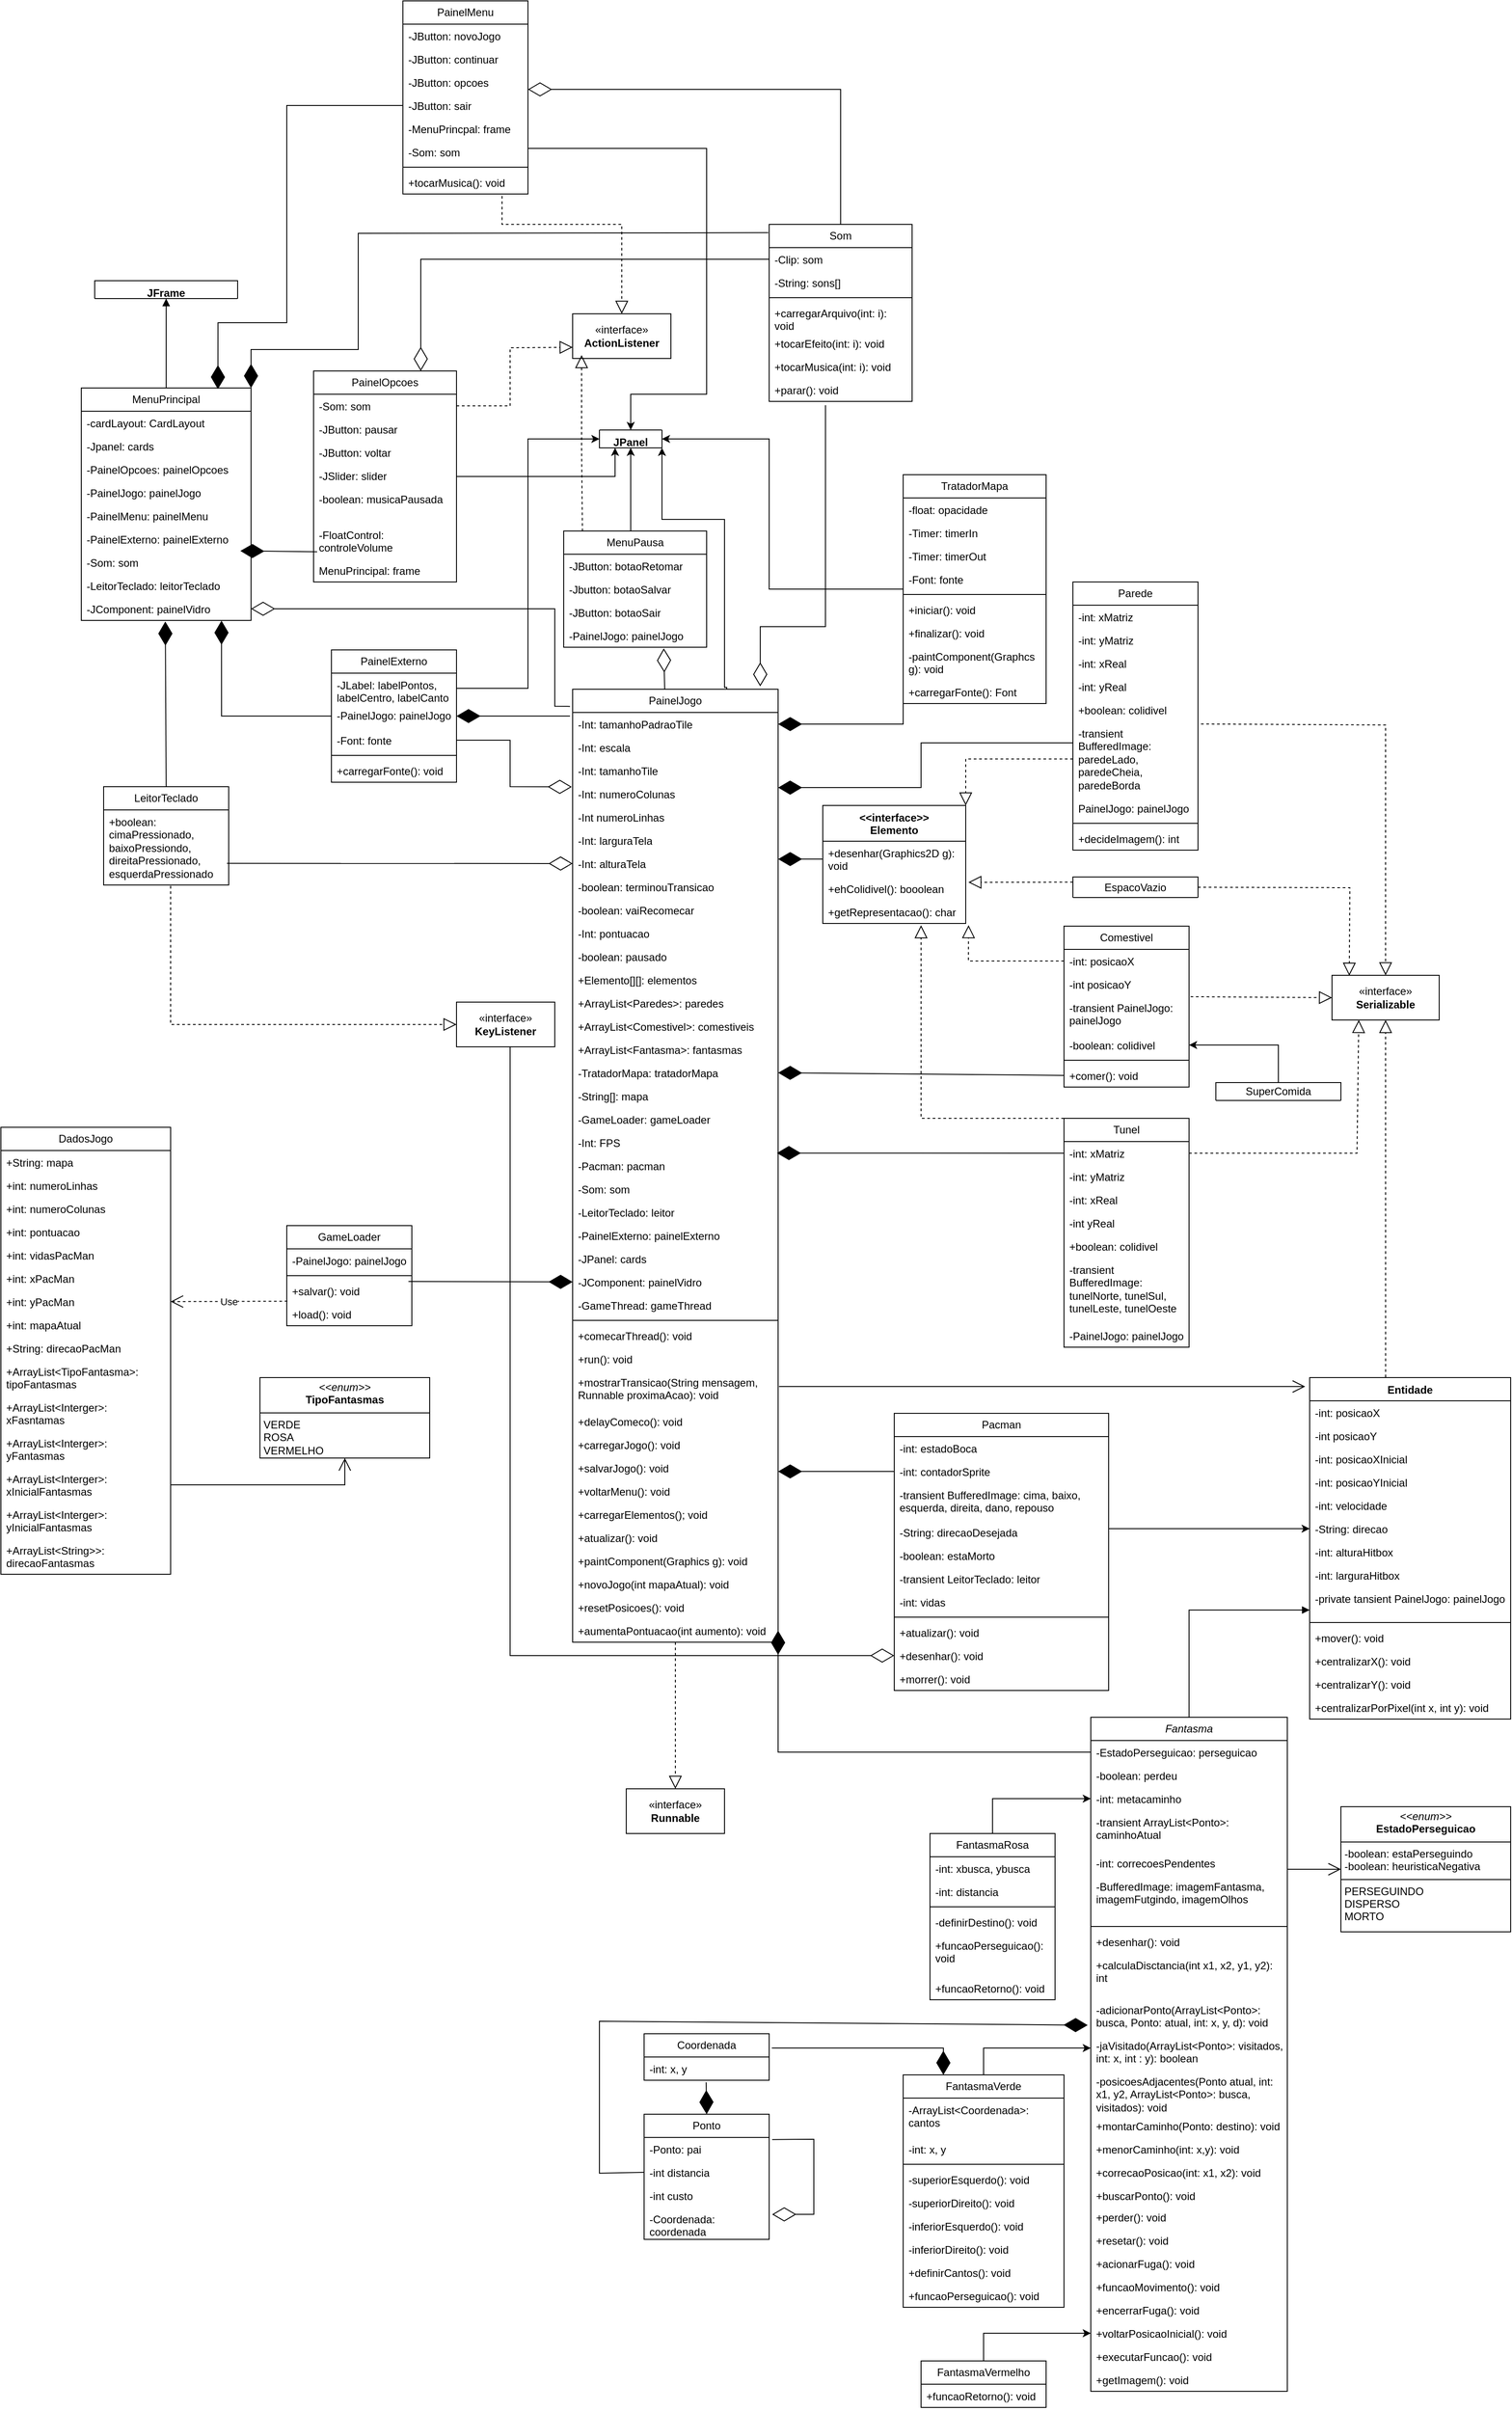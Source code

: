 <mxfile version="27.1.6">
  <diagram name="Página-1" id="GZ-HGW7sr5m-x4Tj1Bk_">
    <mxGraphModel dx="4146" dy="3160" grid="1" gridSize="10" guides="1" tooltips="1" connect="1" arrows="1" fold="1" page="1" pageScale="1" pageWidth="1169" pageHeight="1654" math="0" shadow="0">
      <root>
        <mxCell id="0" />
        <mxCell id="1" parent="0" />
        <mxCell id="c6Y3Knp8u-B5MmFX6iLi-1" value="MenuPrincipal" style="swimlane;fontStyle=0;childLayout=stackLayout;horizontal=1;startSize=26;fillColor=none;horizontalStack=0;resizeParent=1;resizeParentMax=0;resizeLast=0;collapsible=1;marginBottom=0;whiteSpace=wrap;html=1;" parent="1" vertex="1">
          <mxGeometry x="-300" y="-7" width="190" height="260" as="geometry" />
        </mxCell>
        <mxCell id="c6Y3Knp8u-B5MmFX6iLi-2" value="-cardLayout: CardLayout" style="text;strokeColor=none;fillColor=none;align=left;verticalAlign=top;spacingLeft=4;spacingRight=4;overflow=hidden;rotatable=0;points=[[0,0.5],[1,0.5]];portConstraint=eastwest;whiteSpace=wrap;html=1;" parent="c6Y3Knp8u-B5MmFX6iLi-1" vertex="1">
          <mxGeometry y="26" width="190" height="26" as="geometry" />
        </mxCell>
        <mxCell id="c6Y3Knp8u-B5MmFX6iLi-3" value="-Jpanel: cards" style="text;strokeColor=none;fillColor=none;align=left;verticalAlign=top;spacingLeft=4;spacingRight=4;overflow=hidden;rotatable=0;points=[[0,0.5],[1,0.5]];portConstraint=eastwest;whiteSpace=wrap;html=1;" parent="c6Y3Knp8u-B5MmFX6iLi-1" vertex="1">
          <mxGeometry y="52" width="190" height="26" as="geometry" />
        </mxCell>
        <mxCell id="c6Y3Knp8u-B5MmFX6iLi-4" value="-PainelOpcoes: painelOpcoes" style="text;strokeColor=none;fillColor=none;align=left;verticalAlign=top;spacingLeft=4;spacingRight=4;overflow=hidden;rotatable=0;points=[[0,0.5],[1,0.5]];portConstraint=eastwest;whiteSpace=wrap;html=1;" parent="c6Y3Knp8u-B5MmFX6iLi-1" vertex="1">
          <mxGeometry y="78" width="190" height="26" as="geometry" />
        </mxCell>
        <mxCell id="c6Y3Knp8u-B5MmFX6iLi-7" value="-PainelJogo: painelJogo" style="text;strokeColor=none;fillColor=none;align=left;verticalAlign=top;spacingLeft=4;spacingRight=4;overflow=hidden;rotatable=0;points=[[0,0.5],[1,0.5]];portConstraint=eastwest;whiteSpace=wrap;html=1;" parent="c6Y3Knp8u-B5MmFX6iLi-1" vertex="1">
          <mxGeometry y="104" width="190" height="26" as="geometry" />
        </mxCell>
        <mxCell id="c6Y3Knp8u-B5MmFX6iLi-9" value="-PainelMenu: painelMenu" style="text;strokeColor=none;fillColor=none;align=left;verticalAlign=top;spacingLeft=4;spacingRight=4;overflow=hidden;rotatable=0;points=[[0,0.5],[1,0.5]];portConstraint=eastwest;whiteSpace=wrap;html=1;" parent="c6Y3Knp8u-B5MmFX6iLi-1" vertex="1">
          <mxGeometry y="130" width="190" height="26" as="geometry" />
        </mxCell>
        <mxCell id="c6Y3Knp8u-B5MmFX6iLi-8" value="-PainelExterno: painelExterno" style="text;strokeColor=none;fillColor=none;align=left;verticalAlign=top;spacingLeft=4;spacingRight=4;overflow=hidden;rotatable=0;points=[[0,0.5],[1,0.5]];portConstraint=eastwest;whiteSpace=wrap;html=1;" parent="c6Y3Knp8u-B5MmFX6iLi-1" vertex="1">
          <mxGeometry y="156" width="190" height="26" as="geometry" />
        </mxCell>
        <mxCell id="c6Y3Knp8u-B5MmFX6iLi-10" value="-Som: som" style="text;strokeColor=none;fillColor=none;align=left;verticalAlign=top;spacingLeft=4;spacingRight=4;overflow=hidden;rotatable=0;points=[[0,0.5],[1,0.5]];portConstraint=eastwest;whiteSpace=wrap;html=1;" parent="c6Y3Knp8u-B5MmFX6iLi-1" vertex="1">
          <mxGeometry y="182" width="190" height="26" as="geometry" />
        </mxCell>
        <mxCell id="c6Y3Knp8u-B5MmFX6iLi-11" value="-LeitorTeclado: leitorTeclado" style="text;strokeColor=none;fillColor=none;align=left;verticalAlign=top;spacingLeft=4;spacingRight=4;overflow=hidden;rotatable=0;points=[[0,0.5],[1,0.5]];portConstraint=eastwest;whiteSpace=wrap;html=1;" parent="c6Y3Knp8u-B5MmFX6iLi-1" vertex="1">
          <mxGeometry y="208" width="190" height="26" as="geometry" />
        </mxCell>
        <mxCell id="c6Y3Knp8u-B5MmFX6iLi-12" value="-JComponent: painelVidro" style="text;strokeColor=none;fillColor=none;align=left;verticalAlign=top;spacingLeft=4;spacingRight=4;overflow=hidden;rotatable=0;points=[[0,0.5],[1,0.5]];portConstraint=eastwest;whiteSpace=wrap;html=1;" parent="c6Y3Knp8u-B5MmFX6iLi-1" vertex="1">
          <mxGeometry y="234" width="190" height="26" as="geometry" />
        </mxCell>
        <mxCell id="xMZ7w60MQa1YDIhoCbbg-27" style="edgeStyle=orthogonalEdgeStyle;rounded=0;orthogonalLoop=1;jettySize=auto;html=1;entryX=0.5;entryY=1;entryDx=0;entryDy=0;" edge="1" parent="1" source="c6Y3Knp8u-B5MmFX6iLi-16" target="c6Y3Knp8u-B5MmFX6iLi-30">
          <mxGeometry relative="1" as="geometry">
            <Array as="points">
              <mxPoint x="315" y="130" />
              <mxPoint x="315" y="130" />
            </Array>
          </mxGeometry>
        </mxCell>
        <mxCell id="c6Y3Knp8u-B5MmFX6iLi-16" value="MenuPausa" style="swimlane;fontStyle=0;childLayout=stackLayout;horizontal=1;startSize=26;fillColor=none;horizontalStack=0;resizeParent=1;resizeParentMax=0;resizeLast=0;collapsible=1;marginBottom=0;whiteSpace=wrap;html=1;" parent="1" vertex="1">
          <mxGeometry x="240" y="153" width="160" height="130" as="geometry" />
        </mxCell>
        <mxCell id="c6Y3Knp8u-B5MmFX6iLi-17" value="-JButton: botaoRetomar" style="text;strokeColor=none;fillColor=none;align=left;verticalAlign=top;spacingLeft=4;spacingRight=4;overflow=hidden;rotatable=0;points=[[0,0.5],[1,0.5]];portConstraint=eastwest;whiteSpace=wrap;html=1;" parent="c6Y3Knp8u-B5MmFX6iLi-16" vertex="1">
          <mxGeometry y="26" width="160" height="26" as="geometry" />
        </mxCell>
        <mxCell id="c6Y3Knp8u-B5MmFX6iLi-18" value="-Jbutton: botaoSalvar" style="text;strokeColor=none;fillColor=none;align=left;verticalAlign=top;spacingLeft=4;spacingRight=4;overflow=hidden;rotatable=0;points=[[0,0.5],[1,0.5]];portConstraint=eastwest;whiteSpace=wrap;html=1;" parent="c6Y3Knp8u-B5MmFX6iLi-16" vertex="1">
          <mxGeometry y="52" width="160" height="26" as="geometry" />
        </mxCell>
        <mxCell id="c6Y3Knp8u-B5MmFX6iLi-19" value="-JButton: botaoSair" style="text;strokeColor=none;fillColor=none;align=left;verticalAlign=top;spacingLeft=4;spacingRight=4;overflow=hidden;rotatable=0;points=[[0,0.5],[1,0.5]];portConstraint=eastwest;whiteSpace=wrap;html=1;" parent="c6Y3Knp8u-B5MmFX6iLi-16" vertex="1">
          <mxGeometry y="78" width="160" height="26" as="geometry" />
        </mxCell>
        <mxCell id="c6Y3Knp8u-B5MmFX6iLi-25" value="-PainelJogo: painelJogo" style="text;strokeColor=none;fillColor=none;align=left;verticalAlign=top;spacingLeft=4;spacingRight=4;overflow=hidden;rotatable=0;points=[[0,0.5],[1,0.5]];portConstraint=eastwest;whiteSpace=wrap;html=1;" parent="c6Y3Knp8u-B5MmFX6iLi-16" vertex="1">
          <mxGeometry y="104" width="160" height="26" as="geometry" />
        </mxCell>
        <mxCell id="c6Y3Knp8u-B5MmFX6iLi-26" value="JFrame" style="swimlane;fontStyle=1;align=center;verticalAlign=top;childLayout=stackLayout;horizontal=1;startSize=26;horizontalStack=0;resizeParent=1;resizeParentMax=0;resizeLast=0;collapsible=1;marginBottom=0;whiteSpace=wrap;html=1;" parent="1" vertex="1">
          <mxGeometry x="-285" y="-127" width="160" height="20" as="geometry" />
        </mxCell>
        <mxCell id="c6Y3Knp8u-B5MmFX6iLi-30" value="JPanel" style="swimlane;fontStyle=1;align=center;verticalAlign=top;childLayout=stackLayout;horizontal=1;startSize=0;horizontalStack=0;resizeParent=1;resizeParentMax=0;resizeLast=0;collapsible=1;marginBottom=0;whiteSpace=wrap;html=1;" parent="1" vertex="1">
          <mxGeometry x="280" y="40" width="70" height="20" as="geometry" />
        </mxCell>
        <mxCell id="c6Y3Knp8u-B5MmFX6iLi-34" value="«interface»&lt;br&gt;&lt;b&gt;ActionListener&lt;/b&gt;" style="html=1;whiteSpace=wrap;" parent="1" vertex="1">
          <mxGeometry x="250" y="-90" width="110" height="50" as="geometry" />
        </mxCell>
        <mxCell id="c6Y3Knp8u-B5MmFX6iLi-36" value="PainelJogo" style="swimlane;fontStyle=0;childLayout=stackLayout;horizontal=1;startSize=26;fillColor=none;horizontalStack=0;resizeParent=1;resizeParentMax=0;resizeLast=0;collapsible=1;marginBottom=0;whiteSpace=wrap;html=1;" parent="1" vertex="1">
          <mxGeometry x="250" y="330" width="230" height="1066" as="geometry" />
        </mxCell>
        <mxCell id="c6Y3Knp8u-B5MmFX6iLi-37" value="-Int: tamanhoPadraoTile" style="text;strokeColor=none;fillColor=none;align=left;verticalAlign=top;spacingLeft=4;spacingRight=4;overflow=hidden;rotatable=0;points=[[0,0.5],[1,0.5]];portConstraint=eastwest;whiteSpace=wrap;html=1;" parent="c6Y3Knp8u-B5MmFX6iLi-36" vertex="1">
          <mxGeometry y="26" width="230" height="26" as="geometry" />
        </mxCell>
        <mxCell id="c6Y3Knp8u-B5MmFX6iLi-38" value="-Int: escala" style="text;strokeColor=none;fillColor=none;align=left;verticalAlign=top;spacingLeft=4;spacingRight=4;overflow=hidden;rotatable=0;points=[[0,0.5],[1,0.5]];portConstraint=eastwest;whiteSpace=wrap;html=1;" parent="c6Y3Knp8u-B5MmFX6iLi-36" vertex="1">
          <mxGeometry y="52" width="230" height="26" as="geometry" />
        </mxCell>
        <mxCell id="c6Y3Knp8u-B5MmFX6iLi-39" value="-Int: tamanhoTile" style="text;strokeColor=none;fillColor=none;align=left;verticalAlign=top;spacingLeft=4;spacingRight=4;overflow=hidden;rotatable=0;points=[[0,0.5],[1,0.5]];portConstraint=eastwest;whiteSpace=wrap;html=1;" parent="c6Y3Knp8u-B5MmFX6iLi-36" vertex="1">
          <mxGeometry y="78" width="230" height="26" as="geometry" />
        </mxCell>
        <mxCell id="c6Y3Knp8u-B5MmFX6iLi-50" value="-Int: numeroColunas" style="text;strokeColor=none;fillColor=none;align=left;verticalAlign=top;spacingLeft=4;spacingRight=4;overflow=hidden;rotatable=0;points=[[0,0.5],[1,0.5]];portConstraint=eastwest;whiteSpace=wrap;html=1;" parent="c6Y3Knp8u-B5MmFX6iLi-36" vertex="1">
          <mxGeometry y="104" width="230" height="26" as="geometry" />
        </mxCell>
        <mxCell id="c6Y3Knp8u-B5MmFX6iLi-49" value="-Int numeroLinhas" style="text;strokeColor=none;fillColor=none;align=left;verticalAlign=top;spacingLeft=4;spacingRight=4;overflow=hidden;rotatable=0;points=[[0,0.5],[1,0.5]];portConstraint=eastwest;whiteSpace=wrap;html=1;" parent="c6Y3Knp8u-B5MmFX6iLi-36" vertex="1">
          <mxGeometry y="130" width="230" height="26" as="geometry" />
        </mxCell>
        <mxCell id="c6Y3Knp8u-B5MmFX6iLi-51" value="-Int: larguraTela" style="text;strokeColor=none;fillColor=none;align=left;verticalAlign=top;spacingLeft=4;spacingRight=4;overflow=hidden;rotatable=0;points=[[0,0.5],[1,0.5]];portConstraint=eastwest;whiteSpace=wrap;html=1;" parent="c6Y3Knp8u-B5MmFX6iLi-36" vertex="1">
          <mxGeometry y="156" width="230" height="26" as="geometry" />
        </mxCell>
        <mxCell id="c6Y3Knp8u-B5MmFX6iLi-52" value="-Int: alturaTela" style="text;strokeColor=none;fillColor=none;align=left;verticalAlign=top;spacingLeft=4;spacingRight=4;overflow=hidden;rotatable=0;points=[[0,0.5],[1,0.5]];portConstraint=eastwest;whiteSpace=wrap;html=1;" parent="c6Y3Knp8u-B5MmFX6iLi-36" vertex="1">
          <mxGeometry y="182" width="230" height="26" as="geometry" />
        </mxCell>
        <mxCell id="c6Y3Knp8u-B5MmFX6iLi-54" value="-boolean: terminouTransicao" style="text;strokeColor=none;fillColor=none;align=left;verticalAlign=top;spacingLeft=4;spacingRight=4;overflow=hidden;rotatable=0;points=[[0,0.5],[1,0.5]];portConstraint=eastwest;whiteSpace=wrap;html=1;" parent="c6Y3Knp8u-B5MmFX6iLi-36" vertex="1">
          <mxGeometry y="208" width="230" height="26" as="geometry" />
        </mxCell>
        <mxCell id="c6Y3Knp8u-B5MmFX6iLi-53" value="-boolean: vaiRecomecar" style="text;strokeColor=none;fillColor=none;align=left;verticalAlign=top;spacingLeft=4;spacingRight=4;overflow=hidden;rotatable=0;points=[[0,0.5],[1,0.5]];portConstraint=eastwest;whiteSpace=wrap;html=1;" parent="c6Y3Knp8u-B5MmFX6iLi-36" vertex="1">
          <mxGeometry y="234" width="230" height="26" as="geometry" />
        </mxCell>
        <mxCell id="c6Y3Knp8u-B5MmFX6iLi-55" value="-Int: pontuacao" style="text;strokeColor=none;fillColor=none;align=left;verticalAlign=top;spacingLeft=4;spacingRight=4;overflow=hidden;rotatable=0;points=[[0,0.5],[1,0.5]];portConstraint=eastwest;whiteSpace=wrap;html=1;" parent="c6Y3Knp8u-B5MmFX6iLi-36" vertex="1">
          <mxGeometry y="260" width="230" height="26" as="geometry" />
        </mxCell>
        <mxCell id="c6Y3Knp8u-B5MmFX6iLi-56" value="-boolean: pausado" style="text;strokeColor=none;fillColor=none;align=left;verticalAlign=top;spacingLeft=4;spacingRight=4;overflow=hidden;rotatable=0;points=[[0,0.5],[1,0.5]];portConstraint=eastwest;whiteSpace=wrap;html=1;" parent="c6Y3Knp8u-B5MmFX6iLi-36" vertex="1">
          <mxGeometry y="286" width="230" height="26" as="geometry" />
        </mxCell>
        <mxCell id="c6Y3Knp8u-B5MmFX6iLi-57" value="+Elemento[][]: elementos" style="text;strokeColor=none;fillColor=none;align=left;verticalAlign=top;spacingLeft=4;spacingRight=4;overflow=hidden;rotatable=0;points=[[0,0.5],[1,0.5]];portConstraint=eastwest;whiteSpace=wrap;html=1;" parent="c6Y3Knp8u-B5MmFX6iLi-36" vertex="1">
          <mxGeometry y="312" width="230" height="26" as="geometry" />
        </mxCell>
        <mxCell id="c6Y3Knp8u-B5MmFX6iLi-58" value="+ArrayList&amp;lt;Paredes&amp;gt;: paredes" style="text;strokeColor=none;fillColor=none;align=left;verticalAlign=top;spacingLeft=4;spacingRight=4;overflow=hidden;rotatable=0;points=[[0,0.5],[1,0.5]];portConstraint=eastwest;whiteSpace=wrap;html=1;" parent="c6Y3Knp8u-B5MmFX6iLi-36" vertex="1">
          <mxGeometry y="338" width="230" height="26" as="geometry" />
        </mxCell>
        <mxCell id="c6Y3Knp8u-B5MmFX6iLi-59" value="+ArrayList&amp;lt;Comestivel&amp;gt;: comestiveis" style="text;strokeColor=none;fillColor=none;align=left;verticalAlign=top;spacingLeft=4;spacingRight=4;overflow=hidden;rotatable=0;points=[[0,0.5],[1,0.5]];portConstraint=eastwest;whiteSpace=wrap;html=1;" parent="c6Y3Knp8u-B5MmFX6iLi-36" vertex="1">
          <mxGeometry y="364" width="230" height="26" as="geometry" />
        </mxCell>
        <mxCell id="c6Y3Knp8u-B5MmFX6iLi-60" value="+ArrayList&amp;lt;Fantasma&amp;gt;: fantasmas" style="text;strokeColor=none;fillColor=none;align=left;verticalAlign=top;spacingLeft=4;spacingRight=4;overflow=hidden;rotatable=0;points=[[0,0.5],[1,0.5]];portConstraint=eastwest;whiteSpace=wrap;html=1;" parent="c6Y3Knp8u-B5MmFX6iLi-36" vertex="1">
          <mxGeometry y="390" width="230" height="26" as="geometry" />
        </mxCell>
        <mxCell id="c6Y3Knp8u-B5MmFX6iLi-61" value="-TratadorMapa: tratadorMapa" style="text;strokeColor=none;fillColor=none;align=left;verticalAlign=top;spacingLeft=4;spacingRight=4;overflow=hidden;rotatable=0;points=[[0,0.5],[1,0.5]];portConstraint=eastwest;whiteSpace=wrap;html=1;" parent="c6Y3Knp8u-B5MmFX6iLi-36" vertex="1">
          <mxGeometry y="416" width="230" height="26" as="geometry" />
        </mxCell>
        <mxCell id="c6Y3Knp8u-B5MmFX6iLi-62" value="-String[]: mapa" style="text;strokeColor=none;fillColor=none;align=left;verticalAlign=top;spacingLeft=4;spacingRight=4;overflow=hidden;rotatable=0;points=[[0,0.5],[1,0.5]];portConstraint=eastwest;whiteSpace=wrap;html=1;" parent="c6Y3Knp8u-B5MmFX6iLi-36" vertex="1">
          <mxGeometry y="442" width="230" height="26" as="geometry" />
        </mxCell>
        <mxCell id="c6Y3Knp8u-B5MmFX6iLi-63" value="-GameLoader: gameLoader" style="text;strokeColor=none;fillColor=none;align=left;verticalAlign=top;spacingLeft=4;spacingRight=4;overflow=hidden;rotatable=0;points=[[0,0.5],[1,0.5]];portConstraint=eastwest;whiteSpace=wrap;html=1;" parent="c6Y3Knp8u-B5MmFX6iLi-36" vertex="1">
          <mxGeometry y="468" width="230" height="26" as="geometry" />
        </mxCell>
        <mxCell id="c6Y3Knp8u-B5MmFX6iLi-64" value="-Int: FPS" style="text;strokeColor=none;fillColor=none;align=left;verticalAlign=top;spacingLeft=4;spacingRight=4;overflow=hidden;rotatable=0;points=[[0,0.5],[1,0.5]];portConstraint=eastwest;whiteSpace=wrap;html=1;" parent="c6Y3Knp8u-B5MmFX6iLi-36" vertex="1">
          <mxGeometry y="494" width="230" height="26" as="geometry" />
        </mxCell>
        <mxCell id="c6Y3Knp8u-B5MmFX6iLi-65" value="-Pacman: pacman" style="text;strokeColor=none;fillColor=none;align=left;verticalAlign=top;spacingLeft=4;spacingRight=4;overflow=hidden;rotatable=0;points=[[0,0.5],[1,0.5]];portConstraint=eastwest;whiteSpace=wrap;html=1;" parent="c6Y3Knp8u-B5MmFX6iLi-36" vertex="1">
          <mxGeometry y="520" width="230" height="26" as="geometry" />
        </mxCell>
        <mxCell id="NBiHFUHLFzerh6PXRjRd-152" value="-Som: som" style="text;strokeColor=none;fillColor=none;align=left;verticalAlign=top;spacingLeft=4;spacingRight=4;overflow=hidden;rotatable=0;points=[[0,0.5],[1,0.5]];portConstraint=eastwest;whiteSpace=wrap;html=1;" parent="c6Y3Knp8u-B5MmFX6iLi-36" vertex="1">
          <mxGeometry y="546" width="230" height="26" as="geometry" />
        </mxCell>
        <mxCell id="c6Y3Knp8u-B5MmFX6iLi-66" value="-LeitorTeclado: leitor" style="text;strokeColor=none;fillColor=none;align=left;verticalAlign=top;spacingLeft=4;spacingRight=4;overflow=hidden;rotatable=0;points=[[0,0.5],[1,0.5]];portConstraint=eastwest;whiteSpace=wrap;html=1;" parent="c6Y3Knp8u-B5MmFX6iLi-36" vertex="1">
          <mxGeometry y="572" width="230" height="26" as="geometry" />
        </mxCell>
        <mxCell id="c6Y3Knp8u-B5MmFX6iLi-67" value="-PainelExterno: painelExterno" style="text;strokeColor=none;fillColor=none;align=left;verticalAlign=top;spacingLeft=4;spacingRight=4;overflow=hidden;rotatable=0;points=[[0,0.5],[1,0.5]];portConstraint=eastwest;whiteSpace=wrap;html=1;" parent="c6Y3Knp8u-B5MmFX6iLi-36" vertex="1">
          <mxGeometry y="598" width="230" height="26" as="geometry" />
        </mxCell>
        <mxCell id="c6Y3Knp8u-B5MmFX6iLi-68" value="-JPanel: cards" style="text;strokeColor=none;fillColor=none;align=left;verticalAlign=top;spacingLeft=4;spacingRight=4;overflow=hidden;rotatable=0;points=[[0,0.5],[1,0.5]];portConstraint=eastwest;whiteSpace=wrap;html=1;" parent="c6Y3Knp8u-B5MmFX6iLi-36" vertex="1">
          <mxGeometry y="624" width="230" height="26" as="geometry" />
        </mxCell>
        <mxCell id="c6Y3Knp8u-B5MmFX6iLi-69" value="-JComponent: painelVidro" style="text;strokeColor=none;fillColor=none;align=left;verticalAlign=top;spacingLeft=4;spacingRight=4;overflow=hidden;rotatable=0;points=[[0,0.5],[1,0.5]];portConstraint=eastwest;whiteSpace=wrap;html=1;" parent="c6Y3Knp8u-B5MmFX6iLi-36" vertex="1">
          <mxGeometry y="650" width="230" height="26" as="geometry" />
        </mxCell>
        <mxCell id="c6Y3Knp8u-B5MmFX6iLi-70" value="-GameThread: gameThread" style="text;strokeColor=none;fillColor=none;align=left;verticalAlign=top;spacingLeft=4;spacingRight=4;overflow=hidden;rotatable=0;points=[[0,0.5],[1,0.5]];portConstraint=eastwest;whiteSpace=wrap;html=1;" parent="c6Y3Knp8u-B5MmFX6iLi-36" vertex="1">
          <mxGeometry y="676" width="230" height="26" as="geometry" />
        </mxCell>
        <mxCell id="c6Y3Knp8u-B5MmFX6iLi-72" value="" style="line;strokeWidth=1;fillColor=none;align=left;verticalAlign=middle;spacingTop=-1;spacingLeft=3;spacingRight=3;rotatable=0;labelPosition=right;points=[];portConstraint=eastwest;strokeColor=inherit;" parent="c6Y3Knp8u-B5MmFX6iLi-36" vertex="1">
          <mxGeometry y="702" width="230" height="8" as="geometry" />
        </mxCell>
        <mxCell id="c6Y3Knp8u-B5MmFX6iLi-71" value="+comecarThread(): void" style="text;strokeColor=none;fillColor=none;align=left;verticalAlign=top;spacingLeft=4;spacingRight=4;overflow=hidden;rotatable=0;points=[[0,0.5],[1,0.5]];portConstraint=eastwest;whiteSpace=wrap;html=1;" parent="c6Y3Knp8u-B5MmFX6iLi-36" vertex="1">
          <mxGeometry y="710" width="230" height="26" as="geometry" />
        </mxCell>
        <mxCell id="c6Y3Knp8u-B5MmFX6iLi-73" value="+run(): void" style="text;strokeColor=none;fillColor=none;align=left;verticalAlign=top;spacingLeft=4;spacingRight=4;overflow=hidden;rotatable=0;points=[[0,0.5],[1,0.5]];portConstraint=eastwest;whiteSpace=wrap;html=1;" parent="c6Y3Knp8u-B5MmFX6iLi-36" vertex="1">
          <mxGeometry y="736" width="230" height="26" as="geometry" />
        </mxCell>
        <mxCell id="c6Y3Knp8u-B5MmFX6iLi-74" value="+mostrarTransicao(String mensagem,&amp;nbsp;&lt;div&gt;Runnable proximaAcao): void&lt;/div&gt;" style="text;strokeColor=none;fillColor=none;align=left;verticalAlign=top;spacingLeft=4;spacingRight=4;overflow=hidden;rotatable=0;points=[[0,0.5],[1,0.5]];portConstraint=eastwest;whiteSpace=wrap;html=1;" parent="c6Y3Knp8u-B5MmFX6iLi-36" vertex="1">
          <mxGeometry y="762" width="230" height="44" as="geometry" />
        </mxCell>
        <mxCell id="c6Y3Knp8u-B5MmFX6iLi-76" value="+delayComeco(): void" style="text;strokeColor=none;fillColor=none;align=left;verticalAlign=top;spacingLeft=4;spacingRight=4;overflow=hidden;rotatable=0;points=[[0,0.5],[1,0.5]];portConstraint=eastwest;whiteSpace=wrap;html=1;" parent="c6Y3Knp8u-B5MmFX6iLi-36" vertex="1">
          <mxGeometry y="806" width="230" height="26" as="geometry" />
        </mxCell>
        <mxCell id="c6Y3Knp8u-B5MmFX6iLi-77" value="+carregarJogo(): void" style="text;strokeColor=none;fillColor=none;align=left;verticalAlign=top;spacingLeft=4;spacingRight=4;overflow=hidden;rotatable=0;points=[[0,0.5],[1,0.5]];portConstraint=eastwest;whiteSpace=wrap;html=1;" parent="c6Y3Knp8u-B5MmFX6iLi-36" vertex="1">
          <mxGeometry y="832" width="230" height="26" as="geometry" />
        </mxCell>
        <mxCell id="c6Y3Knp8u-B5MmFX6iLi-78" value="+salvarJogo(): void" style="text;strokeColor=none;fillColor=none;align=left;verticalAlign=top;spacingLeft=4;spacingRight=4;overflow=hidden;rotatable=0;points=[[0,0.5],[1,0.5]];portConstraint=eastwest;whiteSpace=wrap;html=1;" parent="c6Y3Knp8u-B5MmFX6iLi-36" vertex="1">
          <mxGeometry y="858" width="230" height="26" as="geometry" />
        </mxCell>
        <mxCell id="c6Y3Knp8u-B5MmFX6iLi-79" value="+voltarMenu(): void" style="text;strokeColor=none;fillColor=none;align=left;verticalAlign=top;spacingLeft=4;spacingRight=4;overflow=hidden;rotatable=0;points=[[0,0.5],[1,0.5]];portConstraint=eastwest;whiteSpace=wrap;html=1;" parent="c6Y3Knp8u-B5MmFX6iLi-36" vertex="1">
          <mxGeometry y="884" width="230" height="26" as="geometry" />
        </mxCell>
        <mxCell id="c6Y3Knp8u-B5MmFX6iLi-80" value="+carregarElementos(); void" style="text;strokeColor=none;fillColor=none;align=left;verticalAlign=top;spacingLeft=4;spacingRight=4;overflow=hidden;rotatable=0;points=[[0,0.5],[1,0.5]];portConstraint=eastwest;whiteSpace=wrap;html=1;" parent="c6Y3Knp8u-B5MmFX6iLi-36" vertex="1">
          <mxGeometry y="910" width="230" height="26" as="geometry" />
        </mxCell>
        <mxCell id="c6Y3Knp8u-B5MmFX6iLi-81" value="+atualizar(): void" style="text;strokeColor=none;fillColor=none;align=left;verticalAlign=top;spacingLeft=4;spacingRight=4;overflow=hidden;rotatable=0;points=[[0,0.5],[1,0.5]];portConstraint=eastwest;whiteSpace=wrap;html=1;" parent="c6Y3Knp8u-B5MmFX6iLi-36" vertex="1">
          <mxGeometry y="936" width="230" height="26" as="geometry" />
        </mxCell>
        <mxCell id="c6Y3Knp8u-B5MmFX6iLi-82" value="+paintComponent(Graphics g): void" style="text;strokeColor=none;fillColor=none;align=left;verticalAlign=top;spacingLeft=4;spacingRight=4;overflow=hidden;rotatable=0;points=[[0,0.5],[1,0.5]];portConstraint=eastwest;whiteSpace=wrap;html=1;" parent="c6Y3Knp8u-B5MmFX6iLi-36" vertex="1">
          <mxGeometry y="962" width="230" height="26" as="geometry" />
        </mxCell>
        <mxCell id="c6Y3Knp8u-B5MmFX6iLi-83" value="+novoJogo(int mapaAtual): void" style="text;strokeColor=none;fillColor=none;align=left;verticalAlign=top;spacingLeft=4;spacingRight=4;overflow=hidden;rotatable=0;points=[[0,0.5],[1,0.5]];portConstraint=eastwest;whiteSpace=wrap;html=1;" parent="c6Y3Knp8u-B5MmFX6iLi-36" vertex="1">
          <mxGeometry y="988" width="230" height="26" as="geometry" />
        </mxCell>
        <mxCell id="c6Y3Knp8u-B5MmFX6iLi-84" value="+resetPosicoes(): void" style="text;strokeColor=none;fillColor=none;align=left;verticalAlign=top;spacingLeft=4;spacingRight=4;overflow=hidden;rotatable=0;points=[[0,0.5],[1,0.5]];portConstraint=eastwest;whiteSpace=wrap;html=1;" parent="c6Y3Knp8u-B5MmFX6iLi-36" vertex="1">
          <mxGeometry y="1014" width="230" height="26" as="geometry" />
        </mxCell>
        <mxCell id="c6Y3Knp8u-B5MmFX6iLi-85" value="+aumentaPontuacao(int aumento): void" style="text;strokeColor=none;fillColor=none;align=left;verticalAlign=top;spacingLeft=4;spacingRight=4;overflow=hidden;rotatable=0;points=[[0,0.5],[1,0.5]];portConstraint=eastwest;whiteSpace=wrap;html=1;" parent="c6Y3Knp8u-B5MmFX6iLi-36" vertex="1">
          <mxGeometry y="1040" width="230" height="26" as="geometry" />
        </mxCell>
        <mxCell id="c6Y3Knp8u-B5MmFX6iLi-41" value="" style="endArrow=block;endFill=1;html=1;edgeStyle=orthogonalEdgeStyle;align=left;verticalAlign=top;rounded=0;entryX=0.5;entryY=1;entryDx=0;entryDy=0;exitX=0.5;exitY=0;exitDx=0;exitDy=0;" parent="1" source="c6Y3Knp8u-B5MmFX6iLi-1" target="c6Y3Knp8u-B5MmFX6iLi-26" edge="1">
          <mxGeometry x="-0.34" y="-35" relative="1" as="geometry">
            <mxPoint x="100" y="113" as="sourcePoint" />
            <mxPoint x="260" y="113" as="targetPoint" />
            <mxPoint as="offset" />
          </mxGeometry>
        </mxCell>
        <mxCell id="c6Y3Knp8u-B5MmFX6iLi-45" value="«interface»&lt;br&gt;&lt;b&gt;Runnable&lt;/b&gt;" style="html=1;whiteSpace=wrap;" parent="1" vertex="1">
          <mxGeometry x="310" y="1560" width="110" height="50" as="geometry" />
        </mxCell>
        <mxCell id="c6Y3Knp8u-B5MmFX6iLi-86" value="" style="endArrow=block;dashed=1;endFill=0;endSize=12;html=1;rounded=0;entryX=0.5;entryY=0;entryDx=0;entryDy=0;" parent="1" source="c6Y3Knp8u-B5MmFX6iLi-85" target="c6Y3Knp8u-B5MmFX6iLi-45" edge="1">
          <mxGeometry width="160" relative="1" as="geometry">
            <mxPoint x="730" y="1270" as="sourcePoint" />
            <mxPoint x="650" y="1500" as="targetPoint" />
          </mxGeometry>
        </mxCell>
        <mxCell id="c6Y3Knp8u-B5MmFX6iLi-90" value="&amp;lt;&amp;lt;interface&amp;gt;&amp;gt;&lt;div&gt;Elemento&lt;/div&gt;" style="swimlane;fontStyle=1;align=center;verticalAlign=top;childLayout=stackLayout;horizontal=1;startSize=40;horizontalStack=0;resizeParent=1;resizeParentMax=0;resizeLast=0;collapsible=1;marginBottom=0;whiteSpace=wrap;html=1;" parent="1" vertex="1">
          <mxGeometry x="530" y="460" width="160" height="132" as="geometry" />
        </mxCell>
        <mxCell id="c6Y3Knp8u-B5MmFX6iLi-91" value="+desenhar(Graphics2D g): void" style="text;strokeColor=none;fillColor=none;align=left;verticalAlign=top;spacingLeft=4;spacingRight=4;overflow=hidden;rotatable=0;points=[[0,0.5],[1,0.5]];portConstraint=eastwest;whiteSpace=wrap;html=1;" parent="c6Y3Knp8u-B5MmFX6iLi-90" vertex="1">
          <mxGeometry y="40" width="160" height="40" as="geometry" />
        </mxCell>
        <mxCell id="c6Y3Knp8u-B5MmFX6iLi-94" value="+ehColidivel(): booolean" style="text;strokeColor=none;fillColor=none;align=left;verticalAlign=top;spacingLeft=4;spacingRight=4;overflow=hidden;rotatable=0;points=[[0,0.5],[1,0.5]];portConstraint=eastwest;whiteSpace=wrap;html=1;" parent="c6Y3Knp8u-B5MmFX6iLi-90" vertex="1">
          <mxGeometry y="80" width="160" height="26" as="geometry" />
        </mxCell>
        <mxCell id="c6Y3Knp8u-B5MmFX6iLi-95" value="+getRepresentacao(): char" style="text;strokeColor=none;fillColor=none;align=left;verticalAlign=top;spacingLeft=4;spacingRight=4;overflow=hidden;rotatable=0;points=[[0,0.5],[1,0.5]];portConstraint=eastwest;whiteSpace=wrap;html=1;" parent="c6Y3Knp8u-B5MmFX6iLi-90" vertex="1">
          <mxGeometry y="106" width="160" height="26" as="geometry" />
        </mxCell>
        <mxCell id="c6Y3Knp8u-B5MmFX6iLi-101" value="Comestivel" style="swimlane;fontStyle=0;childLayout=stackLayout;horizontal=1;startSize=26;fillColor=none;horizontalStack=0;resizeParent=1;resizeParentMax=0;resizeLast=0;collapsible=1;marginBottom=0;whiteSpace=wrap;html=1;" parent="1" vertex="1">
          <mxGeometry x="800" y="595" width="140" height="180" as="geometry" />
        </mxCell>
        <mxCell id="c6Y3Knp8u-B5MmFX6iLi-102" value="-int: posicaoX" style="text;strokeColor=none;fillColor=none;align=left;verticalAlign=top;spacingLeft=4;spacingRight=4;overflow=hidden;rotatable=0;points=[[0,0.5],[1,0.5]];portConstraint=eastwest;whiteSpace=wrap;html=1;" parent="c6Y3Knp8u-B5MmFX6iLi-101" vertex="1">
          <mxGeometry y="26" width="140" height="26" as="geometry" />
        </mxCell>
        <mxCell id="c6Y3Knp8u-B5MmFX6iLi-103" value="-int posicaoY" style="text;strokeColor=none;fillColor=none;align=left;verticalAlign=top;spacingLeft=4;spacingRight=4;overflow=hidden;rotatable=0;points=[[0,0.5],[1,0.5]];portConstraint=eastwest;whiteSpace=wrap;html=1;" parent="c6Y3Knp8u-B5MmFX6iLi-101" vertex="1">
          <mxGeometry y="52" width="140" height="26" as="geometry" />
        </mxCell>
        <mxCell id="c6Y3Knp8u-B5MmFX6iLi-104" value="-transient PainelJogo:&lt;div&gt;painelJogo&lt;/div&gt;" style="text;strokeColor=none;fillColor=none;align=left;verticalAlign=top;spacingLeft=4;spacingRight=4;overflow=hidden;rotatable=0;points=[[0,0.5],[1,0.5]];portConstraint=eastwest;whiteSpace=wrap;html=1;" parent="c6Y3Knp8u-B5MmFX6iLi-101" vertex="1">
          <mxGeometry y="78" width="140" height="42" as="geometry" />
        </mxCell>
        <mxCell id="c6Y3Knp8u-B5MmFX6iLi-105" value="-boolean: colidivel" style="text;strokeColor=none;fillColor=none;align=left;verticalAlign=top;spacingLeft=4;spacingRight=4;overflow=hidden;rotatable=0;points=[[0,0.5],[1,0.5]];portConstraint=eastwest;whiteSpace=wrap;html=1;" parent="c6Y3Knp8u-B5MmFX6iLi-101" vertex="1">
          <mxGeometry y="120" width="140" height="26" as="geometry" />
        </mxCell>
        <mxCell id="c6Y3Knp8u-B5MmFX6iLi-107" value="" style="line;strokeWidth=1;fillColor=none;align=left;verticalAlign=middle;spacingTop=-1;spacingLeft=3;spacingRight=3;rotatable=0;labelPosition=right;points=[];portConstraint=eastwest;strokeColor=inherit;" parent="c6Y3Knp8u-B5MmFX6iLi-101" vertex="1">
          <mxGeometry y="146" width="140" height="8" as="geometry" />
        </mxCell>
        <mxCell id="c6Y3Knp8u-B5MmFX6iLi-106" value="+comer(): void" style="text;strokeColor=none;fillColor=none;align=left;verticalAlign=top;spacingLeft=4;spacingRight=4;overflow=hidden;rotatable=0;points=[[0,0.5],[1,0.5]];portConstraint=eastwest;whiteSpace=wrap;html=1;" parent="c6Y3Knp8u-B5MmFX6iLi-101" vertex="1">
          <mxGeometry y="154" width="140" height="26" as="geometry" />
        </mxCell>
        <mxCell id="c6Y3Knp8u-B5MmFX6iLi-110" value="«interface»&lt;br&gt;&lt;b&gt;Serializable&lt;/b&gt;" style="html=1;whiteSpace=wrap;" parent="1" vertex="1">
          <mxGeometry x="1100" y="650" width="120" height="50" as="geometry" />
        </mxCell>
        <mxCell id="c6Y3Knp8u-B5MmFX6iLi-114" value="EspacoVazio" style="swimlane;fontStyle=0;childLayout=stackLayout;horizontal=1;startSize=26;fillColor=none;horizontalStack=0;resizeParent=1;resizeParentMax=0;resizeLast=0;collapsible=1;marginBottom=0;whiteSpace=wrap;html=1;" parent="1" vertex="1">
          <mxGeometry x="810" y="540" width="140" height="23" as="geometry" />
        </mxCell>
        <mxCell id="c6Y3Knp8u-B5MmFX6iLi-123" value="Parede" style="swimlane;fontStyle=0;childLayout=stackLayout;horizontal=1;startSize=26;fillColor=none;horizontalStack=0;resizeParent=1;resizeParentMax=0;resizeLast=0;collapsible=1;marginBottom=0;whiteSpace=wrap;html=1;" parent="1" vertex="1">
          <mxGeometry x="810" y="210" width="140" height="300" as="geometry" />
        </mxCell>
        <mxCell id="c6Y3Knp8u-B5MmFX6iLi-124" value="-int&lt;span style=&quot;font-size: 10px;&quot;&gt;:&lt;/span&gt;&amp;nbsp;xMatriz" style="text;strokeColor=none;fillColor=none;align=left;verticalAlign=top;spacingLeft=4;spacingRight=4;overflow=hidden;rotatable=0;points=[[0,0.5],[1,0.5]];portConstraint=eastwest;whiteSpace=wrap;html=1;" parent="c6Y3Knp8u-B5MmFX6iLi-123" vertex="1">
          <mxGeometry y="26" width="140" height="26" as="geometry" />
        </mxCell>
        <mxCell id="c6Y3Knp8u-B5MmFX6iLi-125" value="-int: yMatriz" style="text;strokeColor=none;fillColor=none;align=left;verticalAlign=top;spacingLeft=4;spacingRight=4;overflow=hidden;rotatable=0;points=[[0,0.5],[1,0.5]];portConstraint=eastwest;whiteSpace=wrap;html=1;" parent="c6Y3Knp8u-B5MmFX6iLi-123" vertex="1">
          <mxGeometry y="52" width="140" height="26" as="geometry" />
        </mxCell>
        <mxCell id="c6Y3Knp8u-B5MmFX6iLi-126" value="-int: xReal" style="text;strokeColor=none;fillColor=none;align=left;verticalAlign=top;spacingLeft=4;spacingRight=4;overflow=hidden;rotatable=0;points=[[0,0.5],[1,0.5]];portConstraint=eastwest;whiteSpace=wrap;html=1;" parent="c6Y3Knp8u-B5MmFX6iLi-123" vertex="1">
          <mxGeometry y="78" width="140" height="26" as="geometry" />
        </mxCell>
        <mxCell id="c6Y3Knp8u-B5MmFX6iLi-127" value="-int: yReal" style="text;strokeColor=none;fillColor=none;align=left;verticalAlign=top;spacingLeft=4;spacingRight=4;overflow=hidden;rotatable=0;points=[[0,0.5],[1,0.5]];portConstraint=eastwest;whiteSpace=wrap;html=1;" parent="c6Y3Knp8u-B5MmFX6iLi-123" vertex="1">
          <mxGeometry y="104" width="140" height="26" as="geometry" />
        </mxCell>
        <mxCell id="c6Y3Knp8u-B5MmFX6iLi-128" value="+boolean: colidivel" style="text;strokeColor=none;fillColor=none;align=left;verticalAlign=top;spacingLeft=4;spacingRight=4;overflow=hidden;rotatable=0;points=[[0,0.5],[1,0.5]];portConstraint=eastwest;whiteSpace=wrap;html=1;" parent="c6Y3Knp8u-B5MmFX6iLi-123" vertex="1">
          <mxGeometry y="130" width="140" height="26" as="geometry" />
        </mxCell>
        <mxCell id="c6Y3Knp8u-B5MmFX6iLi-129" value="-transient BufferedImage: paredeLado, paredeCheia, paredeBorda" style="text;strokeColor=none;fillColor=none;align=left;verticalAlign=top;spacingLeft=4;spacingRight=4;overflow=hidden;rotatable=0;points=[[0,0.5],[1,0.5]];portConstraint=eastwest;whiteSpace=wrap;html=1;" parent="c6Y3Knp8u-B5MmFX6iLi-123" vertex="1">
          <mxGeometry y="156" width="140" height="84" as="geometry" />
        </mxCell>
        <mxCell id="c6Y3Knp8u-B5MmFX6iLi-130" value="PainelJogo: painelJogo" style="text;strokeColor=none;fillColor=none;align=left;verticalAlign=top;spacingLeft=4;spacingRight=4;overflow=hidden;rotatable=0;points=[[0,0.5],[1,0.5]];portConstraint=eastwest;whiteSpace=wrap;html=1;" parent="c6Y3Knp8u-B5MmFX6iLi-123" vertex="1">
          <mxGeometry y="240" width="140" height="26" as="geometry" />
        </mxCell>
        <mxCell id="c6Y3Knp8u-B5MmFX6iLi-139" value="" style="line;strokeWidth=1;fillColor=none;align=left;verticalAlign=middle;spacingTop=-1;spacingLeft=3;spacingRight=3;rotatable=0;labelPosition=right;points=[];portConstraint=eastwest;strokeColor=inherit;" parent="c6Y3Knp8u-B5MmFX6iLi-123" vertex="1">
          <mxGeometry y="266" width="140" height="8" as="geometry" />
        </mxCell>
        <mxCell id="c6Y3Knp8u-B5MmFX6iLi-138" value="+decideImagem(): int" style="text;strokeColor=none;fillColor=none;align=left;verticalAlign=top;spacingLeft=4;spacingRight=4;overflow=hidden;rotatable=0;points=[[0,0.5],[1,0.5]];portConstraint=eastwest;whiteSpace=wrap;html=1;" parent="c6Y3Knp8u-B5MmFX6iLi-123" vertex="1">
          <mxGeometry y="274" width="140" height="26" as="geometry" />
        </mxCell>
        <mxCell id="c6Y3Knp8u-B5MmFX6iLi-140" value="Tunel" style="swimlane;fontStyle=0;childLayout=stackLayout;horizontal=1;startSize=26;fillColor=none;horizontalStack=0;resizeParent=1;resizeParentMax=0;resizeLast=0;collapsible=1;marginBottom=0;whiteSpace=wrap;html=1;" parent="1" vertex="1">
          <mxGeometry x="800" y="810" width="140" height="256" as="geometry" />
        </mxCell>
        <mxCell id="c6Y3Knp8u-B5MmFX6iLi-141" value="-int: xMatriz" style="text;strokeColor=none;fillColor=none;align=left;verticalAlign=top;spacingLeft=4;spacingRight=4;overflow=hidden;rotatable=0;points=[[0,0.5],[1,0.5]];portConstraint=eastwest;whiteSpace=wrap;html=1;" parent="c6Y3Knp8u-B5MmFX6iLi-140" vertex="1">
          <mxGeometry y="26" width="140" height="26" as="geometry" />
        </mxCell>
        <mxCell id="c6Y3Knp8u-B5MmFX6iLi-142" value="-int: yMatriz" style="text;strokeColor=none;fillColor=none;align=left;verticalAlign=top;spacingLeft=4;spacingRight=4;overflow=hidden;rotatable=0;points=[[0,0.5],[1,0.5]];portConstraint=eastwest;whiteSpace=wrap;html=1;" parent="c6Y3Knp8u-B5MmFX6iLi-140" vertex="1">
          <mxGeometry y="52" width="140" height="26" as="geometry" />
        </mxCell>
        <mxCell id="c6Y3Knp8u-B5MmFX6iLi-143" value="-int: xReal" style="text;strokeColor=none;fillColor=none;align=left;verticalAlign=top;spacingLeft=4;spacingRight=4;overflow=hidden;rotatable=0;points=[[0,0.5],[1,0.5]];portConstraint=eastwest;whiteSpace=wrap;html=1;" parent="c6Y3Knp8u-B5MmFX6iLi-140" vertex="1">
          <mxGeometry y="78" width="140" height="26" as="geometry" />
        </mxCell>
        <mxCell id="c6Y3Knp8u-B5MmFX6iLi-145" value="-int yReal" style="text;strokeColor=none;fillColor=none;align=left;verticalAlign=top;spacingLeft=4;spacingRight=4;overflow=hidden;rotatable=0;points=[[0,0.5],[1,0.5]];portConstraint=eastwest;whiteSpace=wrap;html=1;" parent="c6Y3Knp8u-B5MmFX6iLi-140" vertex="1">
          <mxGeometry y="104" width="140" height="26" as="geometry" />
        </mxCell>
        <mxCell id="c6Y3Knp8u-B5MmFX6iLi-146" value="+boolean: colidivel" style="text;strokeColor=none;fillColor=none;align=left;verticalAlign=top;spacingLeft=4;spacingRight=4;overflow=hidden;rotatable=0;points=[[0,0.5],[1,0.5]];portConstraint=eastwest;whiteSpace=wrap;html=1;" parent="c6Y3Knp8u-B5MmFX6iLi-140" vertex="1">
          <mxGeometry y="130" width="140" height="26" as="geometry" />
        </mxCell>
        <mxCell id="c6Y3Knp8u-B5MmFX6iLi-147" value="-transient BufferedImage: tunelNorte, tunelSul, tunelLeste, tunelOeste" style="text;strokeColor=none;fillColor=none;align=left;verticalAlign=top;spacingLeft=4;spacingRight=4;overflow=hidden;rotatable=0;points=[[0,0.5],[1,0.5]];portConstraint=eastwest;whiteSpace=wrap;html=1;" parent="c6Y3Knp8u-B5MmFX6iLi-140" vertex="1">
          <mxGeometry y="156" width="140" height="74" as="geometry" />
        </mxCell>
        <mxCell id="c6Y3Knp8u-B5MmFX6iLi-148" value="-PainelJogo: painelJogo" style="text;strokeColor=none;fillColor=none;align=left;verticalAlign=top;spacingLeft=4;spacingRight=4;overflow=hidden;rotatable=0;points=[[0,0.5],[1,0.5]];portConstraint=eastwest;whiteSpace=wrap;html=1;" parent="c6Y3Knp8u-B5MmFX6iLi-140" vertex="1">
          <mxGeometry y="230" width="140" height="26" as="geometry" />
        </mxCell>
        <mxCell id="c6Y3Knp8u-B5MmFX6iLi-157" value="" style="endArrow=block;dashed=1;endFill=0;endSize=12;html=1;rounded=0;exitX=0;exitY=0.5;exitDx=0;exitDy=0;entryX=1.02;entryY=1.074;entryDx=0;entryDy=0;entryPerimeter=0;" parent="1" source="c6Y3Knp8u-B5MmFX6iLi-102" target="c6Y3Knp8u-B5MmFX6iLi-95" edge="1">
          <mxGeometry width="160" relative="1" as="geometry">
            <mxPoint x="760" y="320" as="sourcePoint" />
            <mxPoint x="690" y="564" as="targetPoint" />
            <Array as="points">
              <mxPoint x="693" y="634" />
            </Array>
          </mxGeometry>
        </mxCell>
        <mxCell id="c6Y3Knp8u-B5MmFX6iLi-159" value="" style="endArrow=block;dashed=1;endFill=0;endSize=12;html=1;rounded=0;exitX=0;exitY=0.25;exitDx=0;exitDy=0;" parent="1" source="c6Y3Knp8u-B5MmFX6iLi-114" edge="1">
          <mxGeometry width="160" relative="1" as="geometry">
            <mxPoint x="760" y="580" as="sourcePoint" />
            <mxPoint x="693" y="546" as="targetPoint" />
          </mxGeometry>
        </mxCell>
        <mxCell id="c6Y3Knp8u-B5MmFX6iLi-163" value="" style="endArrow=block;dashed=1;endFill=0;endSize=12;html=1;rounded=0;exitX=0;exitY=0.5;exitDx=0;exitDy=0;entryX=1;entryY=0;entryDx=0;entryDy=0;" parent="1" source="c6Y3Knp8u-B5MmFX6iLi-129" target="c6Y3Knp8u-B5MmFX6iLi-90" edge="1">
          <mxGeometry width="160" relative="1" as="geometry">
            <mxPoint x="760" y="580" as="sourcePoint" />
            <mxPoint x="920" y="580" as="targetPoint" />
            <Array as="points">
              <mxPoint x="690" y="408" />
            </Array>
          </mxGeometry>
        </mxCell>
        <mxCell id="c6Y3Knp8u-B5MmFX6iLi-167" value="" style="endArrow=diamondThin;endFill=1;endSize=24;html=1;rounded=0;entryX=0.994;entryY=0.956;entryDx=0;entryDy=0;exitX=0;exitY=0.5;exitDx=0;exitDy=0;entryPerimeter=0;" parent="1" source="c6Y3Knp8u-B5MmFX6iLi-141" target="c6Y3Knp8u-B5MmFX6iLi-64" edge="1">
          <mxGeometry width="160" relative="1" as="geometry">
            <mxPoint x="760" y="850" as="sourcePoint" />
            <mxPoint x="920" y="850" as="targetPoint" />
          </mxGeometry>
        </mxCell>
        <mxCell id="c6Y3Knp8u-B5MmFX6iLi-168" value="" style="endArrow=block;dashed=1;endFill=0;endSize=12;html=1;rounded=0;exitX=0;exitY=0;exitDx=0;exitDy=0;" parent="1" source="c6Y3Knp8u-B5MmFX6iLi-140" edge="1">
          <mxGeometry width="160" relative="1" as="geometry">
            <mxPoint x="760" y="720" as="sourcePoint" />
            <mxPoint x="640" y="594" as="targetPoint" />
            <Array as="points">
              <mxPoint x="640" y="810" />
            </Array>
          </mxGeometry>
        </mxCell>
        <mxCell id="c6Y3Knp8u-B5MmFX6iLi-169" value="" style="endArrow=diamondThin;endFill=1;endSize=24;html=1;rounded=0;entryX=1;entryY=0.231;entryDx=0;entryDy=0;exitX=-0.004;exitY=0.034;exitDx=0;exitDy=0;exitPerimeter=0;entryPerimeter=0;" parent="1" target="c6Y3Knp8u-B5MmFX6iLi-50" edge="1">
          <mxGeometry width="160" relative="1" as="geometry">
            <mxPoint x="810" y="389.996" as="sourcePoint" />
            <mxPoint x="480.56" y="390.14" as="targetPoint" />
            <Array as="points">
              <mxPoint x="640" y="390" />
              <mxPoint x="640" y="440" />
            </Array>
          </mxGeometry>
        </mxCell>
        <mxCell id="c6Y3Knp8u-B5MmFX6iLi-170" value="" style="endArrow=block;dashed=1;endFill=0;endSize=12;html=1;rounded=0;exitX=1.024;exitY=0.034;exitDx=0;exitDy=0;exitPerimeter=0;" parent="1" source="c6Y3Knp8u-B5MmFX6iLi-129" edge="1">
          <mxGeometry width="160" relative="1" as="geometry">
            <mxPoint x="960" y="580" as="sourcePoint" />
            <mxPoint x="1160" y="650" as="targetPoint" />
            <Array as="points">
              <mxPoint x="1160" y="370" />
            </Array>
          </mxGeometry>
        </mxCell>
        <mxCell id="c6Y3Knp8u-B5MmFX6iLi-171" value="" style="endArrow=block;dashed=1;endFill=0;endSize=12;html=1;rounded=0;exitX=1;exitY=0.5;exitDx=0;exitDy=0;entryX=0.161;entryY=0.009;entryDx=0;entryDy=0;entryPerimeter=0;" parent="1" source="c6Y3Knp8u-B5MmFX6iLi-114" target="c6Y3Knp8u-B5MmFX6iLi-110" edge="1">
          <mxGeometry width="160" relative="1" as="geometry">
            <mxPoint x="960" y="450" as="sourcePoint" />
            <mxPoint x="1120" y="450" as="targetPoint" />
            <Array as="points">
              <mxPoint x="1120" y="552" />
            </Array>
          </mxGeometry>
        </mxCell>
        <mxCell id="c6Y3Knp8u-B5MmFX6iLi-172" value="" style="endArrow=block;dashed=1;endFill=0;endSize=12;html=1;rounded=0;exitX=1.012;exitY=1.036;exitDx=0;exitDy=0;exitPerimeter=0;entryX=0;entryY=0.5;entryDx=0;entryDy=0;" parent="1" source="c6Y3Knp8u-B5MmFX6iLi-103" target="c6Y3Knp8u-B5MmFX6iLi-110" edge="1">
          <mxGeometry width="160" relative="1" as="geometry">
            <mxPoint x="960" y="720" as="sourcePoint" />
            <mxPoint x="1120" y="720" as="targetPoint" />
          </mxGeometry>
        </mxCell>
        <mxCell id="c6Y3Knp8u-B5MmFX6iLi-173" value="" style="endArrow=block;dashed=1;endFill=0;endSize=12;html=1;rounded=0;exitX=1;exitY=0.5;exitDx=0;exitDy=0;entryX=0.25;entryY=1;entryDx=0;entryDy=0;" parent="1" source="c6Y3Knp8u-B5MmFX6iLi-141" target="c6Y3Knp8u-B5MmFX6iLi-110" edge="1">
          <mxGeometry width="160" relative="1" as="geometry">
            <mxPoint x="960" y="720" as="sourcePoint" />
            <mxPoint x="1120" y="720" as="targetPoint" />
            <Array as="points">
              <mxPoint x="1128" y="849" />
            </Array>
          </mxGeometry>
        </mxCell>
        <mxCell id="c6Y3Knp8u-B5MmFX6iLi-176" value="" style="endArrow=block;dashed=1;endFill=0;endSize=12;html=1;rounded=0;entryX=0.5;entryY=1;entryDx=0;entryDy=0;exitX=0.378;exitY=-0.001;exitDx=0;exitDy=0;exitPerimeter=0;" parent="1" source="c6Y3Knp8u-B5MmFX6iLi-178" target="c6Y3Knp8u-B5MmFX6iLi-110" edge="1">
          <mxGeometry width="160" relative="1" as="geometry">
            <mxPoint x="1152.72" y="1105.76" as="sourcePoint" />
            <mxPoint x="940" y="910" as="targetPoint" />
          </mxGeometry>
        </mxCell>
        <mxCell id="c6Y3Knp8u-B5MmFX6iLi-178" value="Entidade" style="swimlane;fontStyle=1;align=center;verticalAlign=top;childLayout=stackLayout;horizontal=1;startSize=26;horizontalStack=0;resizeParent=1;resizeParentMax=0;resizeLast=0;collapsible=1;marginBottom=0;whiteSpace=wrap;html=1;" parent="1" vertex="1">
          <mxGeometry x="1075" y="1100" width="225" height="382" as="geometry" />
        </mxCell>
        <mxCell id="c6Y3Knp8u-B5MmFX6iLi-179" value="-int: posicaoX" style="text;strokeColor=none;fillColor=none;align=left;verticalAlign=top;spacingLeft=4;spacingRight=4;overflow=hidden;rotatable=0;points=[[0,0.5],[1,0.5]];portConstraint=eastwest;whiteSpace=wrap;html=1;" parent="c6Y3Knp8u-B5MmFX6iLi-178" vertex="1">
          <mxGeometry y="26" width="225" height="26" as="geometry" />
        </mxCell>
        <mxCell id="c6Y3Knp8u-B5MmFX6iLi-182" value="-int posicaoY" style="text;strokeColor=none;fillColor=none;align=left;verticalAlign=top;spacingLeft=4;spacingRight=4;overflow=hidden;rotatable=0;points=[[0,0.5],[1,0.5]];portConstraint=eastwest;whiteSpace=wrap;html=1;" parent="c6Y3Knp8u-B5MmFX6iLi-178" vertex="1">
          <mxGeometry y="52" width="225" height="26" as="geometry" />
        </mxCell>
        <mxCell id="c6Y3Knp8u-B5MmFX6iLi-183" value="-int: posicaoXInicial" style="text;strokeColor=none;fillColor=none;align=left;verticalAlign=top;spacingLeft=4;spacingRight=4;overflow=hidden;rotatable=0;points=[[0,0.5],[1,0.5]];portConstraint=eastwest;whiteSpace=wrap;html=1;" parent="c6Y3Knp8u-B5MmFX6iLi-178" vertex="1">
          <mxGeometry y="78" width="225" height="26" as="geometry" />
        </mxCell>
        <mxCell id="c6Y3Knp8u-B5MmFX6iLi-184" value="-int: posicaoYInicial" style="text;strokeColor=none;fillColor=none;align=left;verticalAlign=top;spacingLeft=4;spacingRight=4;overflow=hidden;rotatable=0;points=[[0,0.5],[1,0.5]];portConstraint=eastwest;whiteSpace=wrap;html=1;" parent="c6Y3Knp8u-B5MmFX6iLi-178" vertex="1">
          <mxGeometry y="104" width="225" height="26" as="geometry" />
        </mxCell>
        <mxCell id="c6Y3Knp8u-B5MmFX6iLi-185" value="-int: velocidade" style="text;strokeColor=none;fillColor=none;align=left;verticalAlign=top;spacingLeft=4;spacingRight=4;overflow=hidden;rotatable=0;points=[[0,0.5],[1,0.5]];portConstraint=eastwest;whiteSpace=wrap;html=1;" parent="c6Y3Knp8u-B5MmFX6iLi-178" vertex="1">
          <mxGeometry y="130" width="225" height="26" as="geometry" />
        </mxCell>
        <mxCell id="c6Y3Knp8u-B5MmFX6iLi-186" value="-String: direcao" style="text;strokeColor=none;fillColor=none;align=left;verticalAlign=top;spacingLeft=4;spacingRight=4;overflow=hidden;rotatable=0;points=[[0,0.5],[1,0.5]];portConstraint=eastwest;whiteSpace=wrap;html=1;" parent="c6Y3Knp8u-B5MmFX6iLi-178" vertex="1">
          <mxGeometry y="156" width="225" height="26" as="geometry" />
        </mxCell>
        <mxCell id="c6Y3Knp8u-B5MmFX6iLi-188" value="-int: alturaHitbox" style="text;strokeColor=none;fillColor=none;align=left;verticalAlign=top;spacingLeft=4;spacingRight=4;overflow=hidden;rotatable=0;points=[[0,0.5],[1,0.5]];portConstraint=eastwest;whiteSpace=wrap;html=1;" parent="c6Y3Knp8u-B5MmFX6iLi-178" vertex="1">
          <mxGeometry y="182" width="225" height="26" as="geometry" />
        </mxCell>
        <mxCell id="c6Y3Knp8u-B5MmFX6iLi-190" value="-int: larguraHitbox" style="text;strokeColor=none;fillColor=none;align=left;verticalAlign=top;spacingLeft=4;spacingRight=4;overflow=hidden;rotatable=0;points=[[0,0.5],[1,0.5]];portConstraint=eastwest;whiteSpace=wrap;html=1;" parent="c6Y3Knp8u-B5MmFX6iLi-178" vertex="1">
          <mxGeometry y="208" width="225" height="26" as="geometry" />
        </mxCell>
        <mxCell id="c6Y3Knp8u-B5MmFX6iLi-191" value="-private tansient PainelJogo: painelJogo&lt;div&gt;&lt;br&gt;&lt;/div&gt;" style="text;strokeColor=none;fillColor=none;align=left;verticalAlign=top;spacingLeft=4;spacingRight=4;overflow=hidden;rotatable=0;points=[[0,0.5],[1,0.5]];portConstraint=eastwest;whiteSpace=wrap;html=1;" parent="c6Y3Knp8u-B5MmFX6iLi-178" vertex="1">
          <mxGeometry y="234" width="225" height="36" as="geometry" />
        </mxCell>
        <mxCell id="c6Y3Knp8u-B5MmFX6iLi-180" value="" style="line;strokeWidth=1;fillColor=none;align=left;verticalAlign=middle;spacingTop=-1;spacingLeft=3;spacingRight=3;rotatable=0;labelPosition=right;points=[];portConstraint=eastwest;strokeColor=inherit;" parent="c6Y3Knp8u-B5MmFX6iLi-178" vertex="1">
          <mxGeometry y="270" width="225" height="8" as="geometry" />
        </mxCell>
        <mxCell id="c6Y3Knp8u-B5MmFX6iLi-181" value="+mover(): void" style="text;strokeColor=none;fillColor=none;align=left;verticalAlign=top;spacingLeft=4;spacingRight=4;overflow=hidden;rotatable=0;points=[[0,0.5],[1,0.5]];portConstraint=eastwest;whiteSpace=wrap;html=1;" parent="c6Y3Knp8u-B5MmFX6iLi-178" vertex="1">
          <mxGeometry y="278" width="225" height="26" as="geometry" />
        </mxCell>
        <mxCell id="c6Y3Knp8u-B5MmFX6iLi-192" value="+centralizarX(): void" style="text;strokeColor=none;fillColor=none;align=left;verticalAlign=top;spacingLeft=4;spacingRight=4;overflow=hidden;rotatable=0;points=[[0,0.5],[1,0.5]];portConstraint=eastwest;whiteSpace=wrap;html=1;" parent="c6Y3Knp8u-B5MmFX6iLi-178" vertex="1">
          <mxGeometry y="304" width="225" height="26" as="geometry" />
        </mxCell>
        <mxCell id="c6Y3Knp8u-B5MmFX6iLi-193" value="+centralizarY(): void" style="text;strokeColor=none;fillColor=none;align=left;verticalAlign=top;spacingLeft=4;spacingRight=4;overflow=hidden;rotatable=0;points=[[0,0.5],[1,0.5]];portConstraint=eastwest;whiteSpace=wrap;html=1;" parent="c6Y3Knp8u-B5MmFX6iLi-178" vertex="1">
          <mxGeometry y="330" width="225" height="26" as="geometry" />
        </mxCell>
        <mxCell id="c6Y3Knp8u-B5MmFX6iLi-194" value="+centralizarPorPixel(int x, int y): void" style="text;strokeColor=none;fillColor=none;align=left;verticalAlign=top;spacingLeft=4;spacingRight=4;overflow=hidden;rotatable=0;points=[[0,0.5],[1,0.5]];portConstraint=eastwest;whiteSpace=wrap;html=1;" parent="c6Y3Knp8u-B5MmFX6iLi-178" vertex="1">
          <mxGeometry y="356" width="225" height="26" as="geometry" />
        </mxCell>
        <mxCell id="c6Y3Knp8u-B5MmFX6iLi-196" value="&lt;i&gt;Fantasma&lt;/i&gt;" style="swimlane;fontStyle=0;childLayout=stackLayout;horizontal=1;startSize=26;fillColor=none;horizontalStack=0;resizeParent=1;resizeParentMax=0;resizeLast=0;collapsible=1;marginBottom=0;whiteSpace=wrap;html=1;" parent="1" vertex="1">
          <mxGeometry x="830" y="1480" width="220" height="754" as="geometry" />
        </mxCell>
        <mxCell id="c6Y3Knp8u-B5MmFX6iLi-197" value="-EstadoPerseguicao: perseguicao" style="text;strokeColor=none;fillColor=none;align=left;verticalAlign=top;spacingLeft=4;spacingRight=4;overflow=hidden;rotatable=0;points=[[0,0.5],[1,0.5]];portConstraint=eastwest;whiteSpace=wrap;html=1;" parent="c6Y3Knp8u-B5MmFX6iLi-196" vertex="1">
          <mxGeometry y="26" width="220" height="26" as="geometry" />
        </mxCell>
        <mxCell id="c6Y3Knp8u-B5MmFX6iLi-198" value="-boolean: perdeu" style="text;strokeColor=none;fillColor=none;align=left;verticalAlign=top;spacingLeft=4;spacingRight=4;overflow=hidden;rotatable=0;points=[[0,0.5],[1,0.5]];portConstraint=eastwest;whiteSpace=wrap;html=1;" parent="c6Y3Knp8u-B5MmFX6iLi-196" vertex="1">
          <mxGeometry y="52" width="220" height="26" as="geometry" />
        </mxCell>
        <mxCell id="c6Y3Knp8u-B5MmFX6iLi-199" value="-int: metacaminho" style="text;strokeColor=none;fillColor=none;align=left;verticalAlign=top;spacingLeft=4;spacingRight=4;overflow=hidden;rotatable=0;points=[[0,0.5],[1,0.5]];portConstraint=eastwest;whiteSpace=wrap;html=1;" parent="c6Y3Knp8u-B5MmFX6iLi-196" vertex="1">
          <mxGeometry y="78" width="220" height="26" as="geometry" />
        </mxCell>
        <mxCell id="c6Y3Knp8u-B5MmFX6iLi-200" value="-transient ArrayList&amp;lt;Ponto&amp;gt;: caminhoAtual" style="text;strokeColor=none;fillColor=none;align=left;verticalAlign=top;spacingLeft=4;spacingRight=4;overflow=hidden;rotatable=0;points=[[0,0.5],[1,0.5]];portConstraint=eastwest;whiteSpace=wrap;html=1;" parent="c6Y3Knp8u-B5MmFX6iLi-196" vertex="1">
          <mxGeometry y="104" width="220" height="46" as="geometry" />
        </mxCell>
        <mxCell id="c6Y3Knp8u-B5MmFX6iLi-201" value="-int: correcoesPendentes" style="text;strokeColor=none;fillColor=none;align=left;verticalAlign=top;spacingLeft=4;spacingRight=4;overflow=hidden;rotatable=0;points=[[0,0.5],[1,0.5]];portConstraint=eastwest;whiteSpace=wrap;html=1;" parent="c6Y3Knp8u-B5MmFX6iLi-196" vertex="1">
          <mxGeometry y="150" width="220" height="26" as="geometry" />
        </mxCell>
        <mxCell id="NBiHFUHLFzerh6PXRjRd-1" value="-BufferedImage: imagemFantasma, imagemFutgindo, imagemOlhos" style="text;strokeColor=none;fillColor=none;align=left;verticalAlign=top;spacingLeft=4;spacingRight=4;overflow=hidden;rotatable=0;points=[[0,0.5],[1,0.5]];portConstraint=eastwest;whiteSpace=wrap;html=1;" parent="c6Y3Knp8u-B5MmFX6iLi-196" vertex="1">
          <mxGeometry y="176" width="220" height="54" as="geometry" />
        </mxCell>
        <mxCell id="c6Y3Knp8u-B5MmFX6iLi-205" value="" style="line;strokeWidth=1;fillColor=none;align=left;verticalAlign=middle;spacingTop=-1;spacingLeft=3;spacingRight=3;rotatable=0;labelPosition=right;points=[];portConstraint=eastwest;strokeColor=inherit;" parent="c6Y3Knp8u-B5MmFX6iLi-196" vertex="1">
          <mxGeometry y="230" width="220" height="8" as="geometry" />
        </mxCell>
        <mxCell id="c6Y3Knp8u-B5MmFX6iLi-204" value="+desenhar(): void" style="text;strokeColor=none;fillColor=none;align=left;verticalAlign=top;spacingLeft=4;spacingRight=4;overflow=hidden;rotatable=0;points=[[0,0.5],[1,0.5]];portConstraint=eastwest;whiteSpace=wrap;html=1;" parent="c6Y3Knp8u-B5MmFX6iLi-196" vertex="1">
          <mxGeometry y="238" width="220" height="26" as="geometry" />
        </mxCell>
        <mxCell id="c6Y3Knp8u-B5MmFX6iLi-206" value="+calculaDisctancia(int x1, x2, y1, y2): int" style="text;strokeColor=none;fillColor=none;align=left;verticalAlign=top;spacingLeft=4;spacingRight=4;overflow=hidden;rotatable=0;points=[[0,0.5],[1,0.5]];portConstraint=eastwest;whiteSpace=wrap;html=1;" parent="c6Y3Knp8u-B5MmFX6iLi-196" vertex="1">
          <mxGeometry y="264" width="220" height="50" as="geometry" />
        </mxCell>
        <mxCell id="c6Y3Knp8u-B5MmFX6iLi-207" value="-adicionarPonto(ArrayList&amp;lt;Ponto&amp;gt;: busca, Ponto: atual, int: x, y, d): void" style="text;strokeColor=none;fillColor=none;align=left;verticalAlign=top;spacingLeft=4;spacingRight=4;overflow=hidden;rotatable=0;points=[[0,0.5],[1,0.5]];portConstraint=eastwest;whiteSpace=wrap;html=1;" parent="c6Y3Knp8u-B5MmFX6iLi-196" vertex="1">
          <mxGeometry y="314" width="220" height="40" as="geometry" />
        </mxCell>
        <mxCell id="c6Y3Knp8u-B5MmFX6iLi-208" value="-jaVisitado(ArrayList&amp;lt;Ponto&amp;gt;: visitados, int: x, int : y): boolean" style="text;strokeColor=none;fillColor=none;align=left;verticalAlign=top;spacingLeft=4;spacingRight=4;overflow=hidden;rotatable=0;points=[[0,0.5],[1,0.5]];portConstraint=eastwest;whiteSpace=wrap;html=1;" parent="c6Y3Knp8u-B5MmFX6iLi-196" vertex="1">
          <mxGeometry y="354" width="220" height="40" as="geometry" />
        </mxCell>
        <mxCell id="c6Y3Knp8u-B5MmFX6iLi-209" value="-posicoesAdjacentes(Ponto atual, int: x1, y2, ArrayList&amp;lt;Ponto&amp;gt;: busca, visitados): void" style="text;strokeColor=none;fillColor=none;align=left;verticalAlign=top;spacingLeft=4;spacingRight=4;overflow=hidden;rotatable=0;points=[[0,0.5],[1,0.5]];portConstraint=eastwest;whiteSpace=wrap;html=1;" parent="c6Y3Knp8u-B5MmFX6iLi-196" vertex="1">
          <mxGeometry y="394" width="220" height="50" as="geometry" />
        </mxCell>
        <mxCell id="c6Y3Knp8u-B5MmFX6iLi-210" value="+montarCaminho(Ponto: destino): void" style="text;strokeColor=none;fillColor=none;align=left;verticalAlign=top;spacingLeft=4;spacingRight=4;overflow=hidden;rotatable=0;points=[[0,0.5],[1,0.5]];portConstraint=eastwest;whiteSpace=wrap;html=1;" parent="c6Y3Knp8u-B5MmFX6iLi-196" vertex="1">
          <mxGeometry y="444" width="220" height="26" as="geometry" />
        </mxCell>
        <mxCell id="c6Y3Knp8u-B5MmFX6iLi-211" value="+menorCaminho(int: x,y): void" style="text;strokeColor=none;fillColor=none;align=left;verticalAlign=top;spacingLeft=4;spacingRight=4;overflow=hidden;rotatable=0;points=[[0,0.5],[1,0.5]];portConstraint=eastwest;whiteSpace=wrap;html=1;" parent="c6Y3Knp8u-B5MmFX6iLi-196" vertex="1">
          <mxGeometry y="470" width="220" height="26" as="geometry" />
        </mxCell>
        <mxCell id="c6Y3Knp8u-B5MmFX6iLi-212" value="+correcaoPosicao(int: x1, x2): void" style="text;strokeColor=none;fillColor=none;align=left;verticalAlign=top;spacingLeft=4;spacingRight=4;overflow=hidden;rotatable=0;points=[[0,0.5],[1,0.5]];portConstraint=eastwest;whiteSpace=wrap;html=1;" parent="c6Y3Knp8u-B5MmFX6iLi-196" vertex="1">
          <mxGeometry y="496" width="220" height="26" as="geometry" />
        </mxCell>
        <mxCell id="c6Y3Knp8u-B5MmFX6iLi-214" value="+buscarPonto(): void" style="text;strokeColor=none;fillColor=none;align=left;verticalAlign=top;spacingLeft=4;spacingRight=4;overflow=hidden;rotatable=0;points=[[0,0.5],[1,0.5]];portConstraint=eastwest;whiteSpace=wrap;html=1;" parent="c6Y3Knp8u-B5MmFX6iLi-196" vertex="1">
          <mxGeometry y="522" width="220" height="24" as="geometry" />
        </mxCell>
        <mxCell id="NBiHFUHLFzerh6PXRjRd-12" value="+perder(): void" style="text;strokeColor=none;fillColor=none;align=left;verticalAlign=top;spacingLeft=4;spacingRight=4;overflow=hidden;rotatable=0;points=[[0,0.5],[1,0.5]];portConstraint=eastwest;whiteSpace=wrap;html=1;" parent="c6Y3Knp8u-B5MmFX6iLi-196" vertex="1">
          <mxGeometry y="546" width="220" height="26" as="geometry" />
        </mxCell>
        <mxCell id="NBiHFUHLFzerh6PXRjRd-13" value="+resetar(): void" style="text;strokeColor=none;fillColor=none;align=left;verticalAlign=top;spacingLeft=4;spacingRight=4;overflow=hidden;rotatable=0;points=[[0,0.5],[1,0.5]];portConstraint=eastwest;whiteSpace=wrap;html=1;" parent="c6Y3Knp8u-B5MmFX6iLi-196" vertex="1">
          <mxGeometry y="572" width="220" height="26" as="geometry" />
        </mxCell>
        <mxCell id="NBiHFUHLFzerh6PXRjRd-14" value="+acionarFuga(): void" style="text;strokeColor=none;fillColor=none;align=left;verticalAlign=top;spacingLeft=4;spacingRight=4;overflow=hidden;rotatable=0;points=[[0,0.5],[1,0.5]];portConstraint=eastwest;whiteSpace=wrap;html=1;" parent="c6Y3Knp8u-B5MmFX6iLi-196" vertex="1">
          <mxGeometry y="598" width="220" height="26" as="geometry" />
        </mxCell>
        <mxCell id="NBiHFUHLFzerh6PXRjRd-15" value="+funcaoMovimento(): void" style="text;strokeColor=none;fillColor=none;align=left;verticalAlign=top;spacingLeft=4;spacingRight=4;overflow=hidden;rotatable=0;points=[[0,0.5],[1,0.5]];portConstraint=eastwest;whiteSpace=wrap;html=1;" parent="c6Y3Knp8u-B5MmFX6iLi-196" vertex="1">
          <mxGeometry y="624" width="220" height="26" as="geometry" />
        </mxCell>
        <mxCell id="NBiHFUHLFzerh6PXRjRd-16" value="+encerrarFuga(): void" style="text;strokeColor=none;fillColor=none;align=left;verticalAlign=top;spacingLeft=4;spacingRight=4;overflow=hidden;rotatable=0;points=[[0,0.5],[1,0.5]];portConstraint=eastwest;whiteSpace=wrap;html=1;" parent="c6Y3Knp8u-B5MmFX6iLi-196" vertex="1">
          <mxGeometry y="650" width="220" height="26" as="geometry" />
        </mxCell>
        <mxCell id="c6Y3Knp8u-B5MmFX6iLi-216" value="+voltarPosicaoInicial(): void" style="text;strokeColor=none;fillColor=none;align=left;verticalAlign=top;spacingLeft=4;spacingRight=4;overflow=hidden;rotatable=0;points=[[0,0.5],[1,0.5]];portConstraint=eastwest;whiteSpace=wrap;html=1;" parent="c6Y3Knp8u-B5MmFX6iLi-196" vertex="1">
          <mxGeometry y="676" width="220" height="26" as="geometry" />
        </mxCell>
        <mxCell id="c6Y3Knp8u-B5MmFX6iLi-217" value="+executarFuncao(): void" style="text;strokeColor=none;fillColor=none;align=left;verticalAlign=top;spacingLeft=4;spacingRight=4;overflow=hidden;rotatable=0;points=[[0,0.5],[1,0.5]];portConstraint=eastwest;whiteSpace=wrap;html=1;" parent="c6Y3Knp8u-B5MmFX6iLi-196" vertex="1">
          <mxGeometry y="702" width="220" height="26" as="geometry" />
        </mxCell>
        <mxCell id="c6Y3Knp8u-B5MmFX6iLi-219" value="+getImagem(): void" style="text;strokeColor=none;fillColor=none;align=left;verticalAlign=top;spacingLeft=4;spacingRight=4;overflow=hidden;rotatable=0;points=[[0,0.5],[1,0.5]];portConstraint=eastwest;whiteSpace=wrap;html=1;" parent="c6Y3Knp8u-B5MmFX6iLi-196" vertex="1">
          <mxGeometry y="728" width="220" height="26" as="geometry" />
        </mxCell>
        <mxCell id="c6Y3Knp8u-B5MmFX6iLi-220" value="" style="endArrow=block;endFill=1;html=1;edgeStyle=orthogonalEdgeStyle;align=left;verticalAlign=top;rounded=0;entryX=0;entryY=0.5;entryDx=0;entryDy=0;" parent="1" edge="1">
          <mxGeometry x="1" y="-204" relative="1" as="geometry">
            <mxPoint x="940" y="1480" as="sourcePoint" />
            <mxPoint x="1075" y="1360.0" as="targetPoint" />
            <mxPoint x="181" y="-112" as="offset" />
            <Array as="points">
              <mxPoint x="940" y="1360" />
            </Array>
          </mxGeometry>
        </mxCell>
        <mxCell id="NBiHFUHLFzerh6PXRjRd-2" value="" style="endArrow=diamondThin;endFill=1;endSize=24;html=1;rounded=0;entryX=1;entryY=0.5;entryDx=0;entryDy=0;exitX=0;exitY=0.5;exitDx=0;exitDy=0;" parent="1" source="c6Y3Knp8u-B5MmFX6iLi-197" target="c6Y3Knp8u-B5MmFX6iLi-85" edge="1">
          <mxGeometry width="160" relative="1" as="geometry">
            <mxPoint x="790" y="1250" as="sourcePoint" />
            <mxPoint x="950" y="1250" as="targetPoint" />
            <Array as="points">
              <mxPoint x="480" y="1519" />
            </Array>
          </mxGeometry>
        </mxCell>
        <mxCell id="NBiHFUHLFzerh6PXRjRd-3" value="" style="endArrow=diamondThin;endFill=1;endSize=24;html=1;rounded=0;entryX=1;entryY=0.5;entryDx=0;entryDy=0;exitX=0;exitY=0.5;exitDx=0;exitDy=0;" parent="1" source="c6Y3Knp8u-B5MmFX6iLi-106" target="c6Y3Knp8u-B5MmFX6iLi-61" edge="1">
          <mxGeometry width="160" relative="1" as="geometry">
            <mxPoint x="790" y="660" as="sourcePoint" />
            <mxPoint x="950" y="660" as="targetPoint" />
          </mxGeometry>
        </mxCell>
        <mxCell id="NBiHFUHLFzerh6PXRjRd-9" style="edgeStyle=orthogonalEdgeStyle;rounded=0;orthogonalLoop=1;jettySize=auto;html=1;exitX=0.5;exitY=0;exitDx=0;exitDy=0;entryX=1;entryY=0.5;entryDx=0;entryDy=0;" parent="1" source="NBiHFUHLFzerh6PXRjRd-5" target="c6Y3Knp8u-B5MmFX6iLi-105" edge="1">
          <mxGeometry relative="1" as="geometry" />
        </mxCell>
        <mxCell id="NBiHFUHLFzerh6PXRjRd-5" value="SuperComida" style="swimlane;fontStyle=0;childLayout=stackLayout;horizontal=1;startSize=26;fillColor=none;horizontalStack=0;resizeParent=1;resizeParentMax=0;resizeLast=0;collapsible=1;marginBottom=0;whiteSpace=wrap;html=1;" parent="1" vertex="1">
          <mxGeometry x="970" y="770" width="140" height="20" as="geometry" />
        </mxCell>
        <mxCell id="NBiHFUHLFzerh6PXRjRd-10" value="&lt;p style=&quot;margin:0px;margin-top:4px;text-align:center;&quot;&gt;&lt;i&gt;&amp;lt;&amp;lt;enum&amp;gt;&amp;gt;&lt;/i&gt;&lt;br&gt;&lt;b&gt;EstadoPerseguicao&lt;/b&gt;&lt;/p&gt;&lt;hr size=&quot;1&quot; style=&quot;border-style:solid;&quot;&gt;&lt;p style=&quot;margin:0px;margin-left:4px;&quot;&gt;-boolean: estaPerseguindo&lt;br&gt;-boolean: heuristicaNegativa&lt;/p&gt;&lt;hr size=&quot;1&quot; style=&quot;border-style:solid;&quot;&gt;&lt;p style=&quot;margin:0px;margin-left:4px;&quot;&gt;PERSEGUINDO&lt;/p&gt;&lt;p style=&quot;margin:0px;margin-left:4px;&quot;&gt;DISPERSO&lt;/p&gt;&lt;p style=&quot;margin:0px;margin-left:4px;&quot;&gt;MORTO&lt;/p&gt;" style="verticalAlign=top;align=left;overflow=fill;html=1;whiteSpace=wrap;" parent="1" vertex="1">
          <mxGeometry x="1110" y="1580" width="190" height="140" as="geometry" />
        </mxCell>
        <mxCell id="NBiHFUHLFzerh6PXRjRd-21" style="edgeStyle=orthogonalEdgeStyle;rounded=0;orthogonalLoop=1;jettySize=auto;html=1;exitX=0.5;exitY=0;exitDx=0;exitDy=0;entryX=0;entryY=0.5;entryDx=0;entryDy=0;" parent="1" source="NBiHFUHLFzerh6PXRjRd-17" target="c6Y3Knp8u-B5MmFX6iLi-199" edge="1">
          <mxGeometry relative="1" as="geometry" />
        </mxCell>
        <mxCell id="NBiHFUHLFzerh6PXRjRd-17" value="FantasmaRosa" style="swimlane;fontStyle=0;childLayout=stackLayout;horizontal=1;startSize=26;fillColor=none;horizontalStack=0;resizeParent=1;resizeParentMax=0;resizeLast=0;collapsible=1;marginBottom=0;whiteSpace=wrap;html=1;" parent="1" vertex="1">
          <mxGeometry x="650" y="1610" width="140" height="186" as="geometry" />
        </mxCell>
        <mxCell id="NBiHFUHLFzerh6PXRjRd-18" value="-int: xbusca, ybusca" style="text;strokeColor=none;fillColor=none;align=left;verticalAlign=top;spacingLeft=4;spacingRight=4;overflow=hidden;rotatable=0;points=[[0,0.5],[1,0.5]];portConstraint=eastwest;whiteSpace=wrap;html=1;" parent="NBiHFUHLFzerh6PXRjRd-17" vertex="1">
          <mxGeometry y="26" width="140" height="26" as="geometry" />
        </mxCell>
        <mxCell id="NBiHFUHLFzerh6PXRjRd-19" value="-int: distancia" style="text;strokeColor=none;fillColor=none;align=left;verticalAlign=top;spacingLeft=4;spacingRight=4;overflow=hidden;rotatable=0;points=[[0,0.5],[1,0.5]];portConstraint=eastwest;whiteSpace=wrap;html=1;" parent="NBiHFUHLFzerh6PXRjRd-17" vertex="1">
          <mxGeometry y="52" width="140" height="26" as="geometry" />
        </mxCell>
        <mxCell id="NBiHFUHLFzerh6PXRjRd-22" value="" style="line;strokeWidth=1;fillColor=none;align=left;verticalAlign=middle;spacingTop=-1;spacingLeft=3;spacingRight=3;rotatable=0;labelPosition=right;points=[];portConstraint=eastwest;strokeColor=inherit;" parent="NBiHFUHLFzerh6PXRjRd-17" vertex="1">
          <mxGeometry y="78" width="140" height="8" as="geometry" />
        </mxCell>
        <mxCell id="NBiHFUHLFzerh6PXRjRd-20" value="-definirDestino(): void" style="text;strokeColor=none;fillColor=none;align=left;verticalAlign=top;spacingLeft=4;spacingRight=4;overflow=hidden;rotatable=0;points=[[0,0.5],[1,0.5]];portConstraint=eastwest;whiteSpace=wrap;html=1;" parent="NBiHFUHLFzerh6PXRjRd-17" vertex="1">
          <mxGeometry y="86" width="140" height="26" as="geometry" />
        </mxCell>
        <mxCell id="NBiHFUHLFzerh6PXRjRd-23" value="+funcaoPerseguicao(): void" style="text;strokeColor=none;fillColor=none;align=left;verticalAlign=top;spacingLeft=4;spacingRight=4;overflow=hidden;rotatable=0;points=[[0,0.5],[1,0.5]];portConstraint=eastwest;whiteSpace=wrap;html=1;" parent="NBiHFUHLFzerh6PXRjRd-17" vertex="1">
          <mxGeometry y="112" width="140" height="48" as="geometry" />
        </mxCell>
        <mxCell id="NBiHFUHLFzerh6PXRjRd-24" value="+funcaoRetorno(): void" style="text;strokeColor=none;fillColor=none;align=left;verticalAlign=top;spacingLeft=4;spacingRight=4;overflow=hidden;rotatable=0;points=[[0,0.5],[1,0.5]];portConstraint=eastwest;whiteSpace=wrap;html=1;" parent="NBiHFUHLFzerh6PXRjRd-17" vertex="1">
          <mxGeometry y="160" width="140" height="26" as="geometry" />
        </mxCell>
        <mxCell id="NBiHFUHLFzerh6PXRjRd-29" value="Coordenada" style="swimlane;fontStyle=0;childLayout=stackLayout;horizontal=1;startSize=26;fillColor=none;horizontalStack=0;resizeParent=1;resizeParentMax=0;resizeLast=0;collapsible=1;marginBottom=0;whiteSpace=wrap;html=1;" parent="1" vertex="1">
          <mxGeometry x="330" y="1834" width="140" height="52" as="geometry" />
        </mxCell>
        <mxCell id="NBiHFUHLFzerh6PXRjRd-30" value="-int: x, y" style="text;strokeColor=none;fillColor=none;align=left;verticalAlign=top;spacingLeft=4;spacingRight=4;overflow=hidden;rotatable=0;points=[[0,0.5],[1,0.5]];portConstraint=eastwest;whiteSpace=wrap;html=1;" parent="NBiHFUHLFzerh6PXRjRd-29" vertex="1">
          <mxGeometry y="26" width="140" height="26" as="geometry" />
        </mxCell>
        <mxCell id="NBiHFUHLFzerh6PXRjRd-33" value="Ponto" style="swimlane;fontStyle=0;childLayout=stackLayout;horizontal=1;startSize=26;fillColor=none;horizontalStack=0;resizeParent=1;resizeParentMax=0;resizeLast=0;collapsible=1;marginBottom=0;whiteSpace=wrap;html=1;" parent="1" vertex="1">
          <mxGeometry x="330" y="1924" width="140" height="140" as="geometry" />
        </mxCell>
        <mxCell id="NBiHFUHLFzerh6PXRjRd-34" value="-Ponto: pai" style="text;strokeColor=none;fillColor=none;align=left;verticalAlign=top;spacingLeft=4;spacingRight=4;overflow=hidden;rotatable=0;points=[[0,0.5],[1,0.5]];portConstraint=eastwest;whiteSpace=wrap;html=1;" parent="NBiHFUHLFzerh6PXRjRd-33" vertex="1">
          <mxGeometry y="26" width="140" height="26" as="geometry" />
        </mxCell>
        <mxCell id="NBiHFUHLFzerh6PXRjRd-35" value="-int distancia" style="text;strokeColor=none;fillColor=none;align=left;verticalAlign=top;spacingLeft=4;spacingRight=4;overflow=hidden;rotatable=0;points=[[0,0.5],[1,0.5]];portConstraint=eastwest;whiteSpace=wrap;html=1;" parent="NBiHFUHLFzerh6PXRjRd-33" vertex="1">
          <mxGeometry y="52" width="140" height="26" as="geometry" />
        </mxCell>
        <mxCell id="NBiHFUHLFzerh6PXRjRd-36" value="-int custo" style="text;strokeColor=none;fillColor=none;align=left;verticalAlign=top;spacingLeft=4;spacingRight=4;overflow=hidden;rotatable=0;points=[[0,0.5],[1,0.5]];portConstraint=eastwest;whiteSpace=wrap;html=1;" parent="NBiHFUHLFzerh6PXRjRd-33" vertex="1">
          <mxGeometry y="78" width="140" height="26" as="geometry" />
        </mxCell>
        <mxCell id="NBiHFUHLFzerh6PXRjRd-37" value="-Coordenada: coordenada" style="text;strokeColor=none;fillColor=none;align=left;verticalAlign=top;spacingLeft=4;spacingRight=4;overflow=hidden;rotatable=0;points=[[0,0.5],[1,0.5]];portConstraint=eastwest;whiteSpace=wrap;html=1;" parent="NBiHFUHLFzerh6PXRjRd-33" vertex="1">
          <mxGeometry y="104" width="140" height="36" as="geometry" />
        </mxCell>
        <mxCell id="NBiHFUHLFzerh6PXRjRd-89" value="" style="endArrow=diamondThin;endFill=0;endSize=24;html=1;rounded=0;exitX=1.024;exitY=0.092;exitDx=0;exitDy=0;exitPerimeter=0;entryX=1.024;entryY=0.224;entryDx=0;entryDy=0;entryPerimeter=0;" parent="NBiHFUHLFzerh6PXRjRd-33" source="NBiHFUHLFzerh6PXRjRd-34" target="NBiHFUHLFzerh6PXRjRd-37" edge="1">
          <mxGeometry width="160" relative="1" as="geometry">
            <mxPoint x="160" y="-24" as="sourcePoint" />
            <mxPoint x="320" y="-24" as="targetPoint" />
            <Array as="points">
              <mxPoint x="190" y="28" />
              <mxPoint x="190" y="66" />
              <mxPoint x="190" y="112" />
            </Array>
          </mxGeometry>
        </mxCell>
        <mxCell id="NBiHFUHLFzerh6PXRjRd-51" style="edgeStyle=orthogonalEdgeStyle;rounded=0;orthogonalLoop=1;jettySize=auto;html=1;exitX=0.5;exitY=0;exitDx=0;exitDy=0;" parent="1" source="NBiHFUHLFzerh6PXRjRd-41" edge="1">
          <mxGeometry relative="1" as="geometry">
            <mxPoint x="830" y="1850" as="targetPoint" />
            <Array as="points">
              <mxPoint x="710" y="1850" />
              <mxPoint x="830" y="1850" />
            </Array>
          </mxGeometry>
        </mxCell>
        <mxCell id="NBiHFUHLFzerh6PXRjRd-41" value="FantasmaVerde" style="swimlane;fontStyle=0;childLayout=stackLayout;horizontal=1;startSize=26;fillColor=none;horizontalStack=0;resizeParent=1;resizeParentMax=0;resizeLast=0;collapsible=1;marginBottom=0;whiteSpace=wrap;html=1;" parent="1" vertex="1">
          <mxGeometry x="620" y="1880" width="180" height="260" as="geometry" />
        </mxCell>
        <mxCell id="NBiHFUHLFzerh6PXRjRd-42" value="-ArrayList&amp;lt;Coordenada&amp;gt;: cantos" style="text;strokeColor=none;fillColor=none;align=left;verticalAlign=top;spacingLeft=4;spacingRight=4;overflow=hidden;rotatable=0;points=[[0,0.5],[1,0.5]];portConstraint=eastwest;whiteSpace=wrap;html=1;" parent="NBiHFUHLFzerh6PXRjRd-41" vertex="1">
          <mxGeometry y="26" width="180" height="44" as="geometry" />
        </mxCell>
        <mxCell id="NBiHFUHLFzerh6PXRjRd-43" value="-int: x, y" style="text;strokeColor=none;fillColor=none;align=left;verticalAlign=top;spacingLeft=4;spacingRight=4;overflow=hidden;rotatable=0;points=[[0,0.5],[1,0.5]];portConstraint=eastwest;whiteSpace=wrap;html=1;" parent="NBiHFUHLFzerh6PXRjRd-41" vertex="1">
          <mxGeometry y="70" width="180" height="26" as="geometry" />
        </mxCell>
        <mxCell id="NBiHFUHLFzerh6PXRjRd-45" value="" style="line;strokeWidth=1;fillColor=none;align=left;verticalAlign=middle;spacingTop=-1;spacingLeft=3;spacingRight=3;rotatable=0;labelPosition=right;points=[];portConstraint=eastwest;strokeColor=inherit;" parent="NBiHFUHLFzerh6PXRjRd-41" vertex="1">
          <mxGeometry y="96" width="180" height="8" as="geometry" />
        </mxCell>
        <mxCell id="NBiHFUHLFzerh6PXRjRd-44" value="-superiorEsquerdo(): void" style="text;strokeColor=none;fillColor=none;align=left;verticalAlign=top;spacingLeft=4;spacingRight=4;overflow=hidden;rotatable=0;points=[[0,0.5],[1,0.5]];portConstraint=eastwest;whiteSpace=wrap;html=1;" parent="NBiHFUHLFzerh6PXRjRd-41" vertex="1">
          <mxGeometry y="104" width="180" height="26" as="geometry" />
        </mxCell>
        <mxCell id="NBiHFUHLFzerh6PXRjRd-46" value="-superiorDireito(): void" style="text;strokeColor=none;fillColor=none;align=left;verticalAlign=top;spacingLeft=4;spacingRight=4;overflow=hidden;rotatable=0;points=[[0,0.5],[1,0.5]];portConstraint=eastwest;whiteSpace=wrap;html=1;" parent="NBiHFUHLFzerh6PXRjRd-41" vertex="1">
          <mxGeometry y="130" width="180" height="26" as="geometry" />
        </mxCell>
        <mxCell id="NBiHFUHLFzerh6PXRjRd-47" value="-inferiorEsquerdo(): void" style="text;strokeColor=none;fillColor=none;align=left;verticalAlign=top;spacingLeft=4;spacingRight=4;overflow=hidden;rotatable=0;points=[[0,0.5],[1,0.5]];portConstraint=eastwest;whiteSpace=wrap;html=1;" parent="NBiHFUHLFzerh6PXRjRd-41" vertex="1">
          <mxGeometry y="156" width="180" height="26" as="geometry" />
        </mxCell>
        <mxCell id="NBiHFUHLFzerh6PXRjRd-48" value="-inferiorDireito(): void" style="text;strokeColor=none;fillColor=none;align=left;verticalAlign=top;spacingLeft=4;spacingRight=4;overflow=hidden;rotatable=0;points=[[0,0.5],[1,0.5]];portConstraint=eastwest;whiteSpace=wrap;html=1;" parent="NBiHFUHLFzerh6PXRjRd-41" vertex="1">
          <mxGeometry y="182" width="180" height="26" as="geometry" />
        </mxCell>
        <mxCell id="NBiHFUHLFzerh6PXRjRd-49" value="+definirCantos(): void" style="text;strokeColor=none;fillColor=none;align=left;verticalAlign=top;spacingLeft=4;spacingRight=4;overflow=hidden;rotatable=0;points=[[0,0.5],[1,0.5]];portConstraint=eastwest;whiteSpace=wrap;html=1;" parent="NBiHFUHLFzerh6PXRjRd-41" vertex="1">
          <mxGeometry y="208" width="180" height="26" as="geometry" />
        </mxCell>
        <mxCell id="NBiHFUHLFzerh6PXRjRd-50" value="+funcaoPerseguicao(): void" style="text;strokeColor=none;fillColor=none;align=left;verticalAlign=top;spacingLeft=4;spacingRight=4;overflow=hidden;rotatable=0;points=[[0,0.5],[1,0.5]];portConstraint=eastwest;whiteSpace=wrap;html=1;" parent="NBiHFUHLFzerh6PXRjRd-41" vertex="1">
          <mxGeometry y="234" width="180" height="26" as="geometry" />
        </mxCell>
        <mxCell id="NBiHFUHLFzerh6PXRjRd-57" style="edgeStyle=orthogonalEdgeStyle;rounded=0;orthogonalLoop=1;jettySize=auto;html=1;exitX=0.5;exitY=0;exitDx=0;exitDy=0;entryX=0;entryY=0.5;entryDx=0;entryDy=0;" parent="1" source="NBiHFUHLFzerh6PXRjRd-53" target="c6Y3Knp8u-B5MmFX6iLi-216" edge="1">
          <mxGeometry relative="1" as="geometry" />
        </mxCell>
        <mxCell id="NBiHFUHLFzerh6PXRjRd-53" value="FantasmaVermelho" style="swimlane;fontStyle=0;childLayout=stackLayout;horizontal=1;startSize=26;fillColor=none;horizontalStack=0;resizeParent=1;resizeParentMax=0;resizeLast=0;collapsible=1;marginBottom=0;whiteSpace=wrap;html=1;" parent="1" vertex="1">
          <mxGeometry x="640" y="2200" width="140" height="52" as="geometry" />
        </mxCell>
        <mxCell id="NBiHFUHLFzerh6PXRjRd-56" value="+funcaoRetorno(): void" style="text;strokeColor=none;fillColor=none;align=left;verticalAlign=top;spacingLeft=4;spacingRight=4;overflow=hidden;rotatable=0;points=[[0,0.5],[1,0.5]];portConstraint=eastwest;whiteSpace=wrap;html=1;" parent="NBiHFUHLFzerh6PXRjRd-53" vertex="1">
          <mxGeometry y="26" width="140" height="26" as="geometry" />
        </mxCell>
        <mxCell id="NBiHFUHLFzerh6PXRjRd-77" style="edgeStyle=orthogonalEdgeStyle;rounded=0;orthogonalLoop=1;jettySize=auto;html=1;entryX=0;entryY=0.5;entryDx=0;entryDy=0;exitX=1;exitY=0.211;exitDx=0;exitDy=0;exitPerimeter=0;" parent="1" source="NBiHFUHLFzerh6PXRjRd-61" target="c6Y3Knp8u-B5MmFX6iLi-186" edge="1">
          <mxGeometry relative="1" as="geometry">
            <mxPoint x="860" y="1270" as="sourcePoint" />
            <Array as="points">
              <mxPoint x="850" y="1269" />
            </Array>
          </mxGeometry>
        </mxCell>
        <mxCell id="NBiHFUHLFzerh6PXRjRd-58" value="Pacman" style="swimlane;fontStyle=0;childLayout=stackLayout;horizontal=1;startSize=26;fillColor=none;horizontalStack=0;resizeParent=1;resizeParentMax=0;resizeLast=0;collapsible=1;marginBottom=0;whiteSpace=wrap;html=1;" parent="1" vertex="1">
          <mxGeometry x="610" y="1140" width="240" height="310" as="geometry" />
        </mxCell>
        <mxCell id="NBiHFUHLFzerh6PXRjRd-59" value="-int: estadoBoca" style="text;strokeColor=none;fillColor=none;align=left;verticalAlign=top;spacingLeft=4;spacingRight=4;overflow=hidden;rotatable=0;points=[[0,0.5],[1,0.5]];portConstraint=eastwest;whiteSpace=wrap;html=1;" parent="NBiHFUHLFzerh6PXRjRd-58" vertex="1">
          <mxGeometry y="26" width="240" height="26" as="geometry" />
        </mxCell>
        <mxCell id="NBiHFUHLFzerh6PXRjRd-60" value="-int: contadorSprite" style="text;strokeColor=none;fillColor=none;align=left;verticalAlign=top;spacingLeft=4;spacingRight=4;overflow=hidden;rotatable=0;points=[[0,0.5],[1,0.5]];portConstraint=eastwest;whiteSpace=wrap;html=1;" parent="NBiHFUHLFzerh6PXRjRd-58" vertex="1">
          <mxGeometry y="52" width="240" height="26" as="geometry" />
        </mxCell>
        <mxCell id="NBiHFUHLFzerh6PXRjRd-61" value="-transient BufferedImage: cima, baixo, esquerda, direita, dano, repouso" style="text;strokeColor=none;fillColor=none;align=left;verticalAlign=top;spacingLeft=4;spacingRight=4;overflow=hidden;rotatable=0;points=[[0,0.5],[1,0.5]];portConstraint=eastwest;whiteSpace=wrap;html=1;" parent="NBiHFUHLFzerh6PXRjRd-58" vertex="1">
          <mxGeometry y="78" width="240" height="42" as="geometry" />
        </mxCell>
        <mxCell id="NBiHFUHLFzerh6PXRjRd-75" value="-String: direcaoDesejada" style="text;strokeColor=none;fillColor=none;align=left;verticalAlign=top;spacingLeft=4;spacingRight=4;overflow=hidden;rotatable=0;points=[[0,0.5],[1,0.5]];portConstraint=eastwest;whiteSpace=wrap;html=1;" parent="NBiHFUHLFzerh6PXRjRd-58" vertex="1">
          <mxGeometry y="120" width="240" height="26" as="geometry" />
        </mxCell>
        <mxCell id="NBiHFUHLFzerh6PXRjRd-76" value="-boolean: estaMorto" style="text;strokeColor=none;fillColor=none;align=left;verticalAlign=top;spacingLeft=4;spacingRight=4;overflow=hidden;rotatable=0;points=[[0,0.5],[1,0.5]];portConstraint=eastwest;whiteSpace=wrap;html=1;" parent="NBiHFUHLFzerh6PXRjRd-58" vertex="1">
          <mxGeometry y="146" width="240" height="26" as="geometry" />
        </mxCell>
        <mxCell id="NBiHFUHLFzerh6PXRjRd-78" value="-transient LeitorTeclado: leitor" style="text;strokeColor=none;fillColor=none;align=left;verticalAlign=top;spacingLeft=4;spacingRight=4;overflow=hidden;rotatable=0;points=[[0,0.5],[1,0.5]];portConstraint=eastwest;whiteSpace=wrap;html=1;" parent="NBiHFUHLFzerh6PXRjRd-58" vertex="1">
          <mxGeometry y="172" width="240" height="26" as="geometry" />
        </mxCell>
        <mxCell id="NBiHFUHLFzerh6PXRjRd-79" value="-int: vidas" style="text;strokeColor=none;fillColor=none;align=left;verticalAlign=top;spacingLeft=4;spacingRight=4;overflow=hidden;rotatable=0;points=[[0,0.5],[1,0.5]];portConstraint=eastwest;whiteSpace=wrap;html=1;" parent="NBiHFUHLFzerh6PXRjRd-58" vertex="1">
          <mxGeometry y="198" width="240" height="26" as="geometry" />
        </mxCell>
        <mxCell id="NBiHFUHLFzerh6PXRjRd-81" value="" style="line;strokeWidth=1;fillColor=none;align=left;verticalAlign=middle;spacingTop=-1;spacingLeft=3;spacingRight=3;rotatable=0;labelPosition=right;points=[];portConstraint=eastwest;strokeColor=inherit;" parent="NBiHFUHLFzerh6PXRjRd-58" vertex="1">
          <mxGeometry y="224" width="240" height="8" as="geometry" />
        </mxCell>
        <mxCell id="NBiHFUHLFzerh6PXRjRd-80" value="+atualizar(): void" style="text;strokeColor=none;fillColor=none;align=left;verticalAlign=top;spacingLeft=4;spacingRight=4;overflow=hidden;rotatable=0;points=[[0,0.5],[1,0.5]];portConstraint=eastwest;whiteSpace=wrap;html=1;" parent="NBiHFUHLFzerh6PXRjRd-58" vertex="1">
          <mxGeometry y="232" width="240" height="26" as="geometry" />
        </mxCell>
        <mxCell id="NBiHFUHLFzerh6PXRjRd-82" value="+desenhar(): void" style="text;strokeColor=none;fillColor=none;align=left;verticalAlign=top;spacingLeft=4;spacingRight=4;overflow=hidden;rotatable=0;points=[[0,0.5],[1,0.5]];portConstraint=eastwest;whiteSpace=wrap;html=1;" parent="NBiHFUHLFzerh6PXRjRd-58" vertex="1">
          <mxGeometry y="258" width="240" height="26" as="geometry" />
        </mxCell>
        <mxCell id="NBiHFUHLFzerh6PXRjRd-83" value="+morrer(): void" style="text;strokeColor=none;fillColor=none;align=left;verticalAlign=top;spacingLeft=4;spacingRight=4;overflow=hidden;rotatable=0;points=[[0,0.5],[1,0.5]];portConstraint=eastwest;whiteSpace=wrap;html=1;" parent="NBiHFUHLFzerh6PXRjRd-58" vertex="1">
          <mxGeometry y="284" width="240" height="26" as="geometry" />
        </mxCell>
        <mxCell id="NBiHFUHLFzerh6PXRjRd-64" value="" style="endArrow=diamondThin;endFill=1;endSize=24;html=1;rounded=0;entryX=-0.016;entryY=0.76;entryDx=0;entryDy=0;entryPerimeter=0;exitX=0;exitY=0.5;exitDx=0;exitDy=0;" parent="1" source="NBiHFUHLFzerh6PXRjRd-35" target="c6Y3Knp8u-B5MmFX6iLi-207" edge="1">
          <mxGeometry width="160" relative="1" as="geometry">
            <mxPoint x="490" y="1760" as="sourcePoint" />
            <mxPoint x="650" y="1760" as="targetPoint" />
            <Array as="points">
              <mxPoint x="280" y="1990" />
              <mxPoint x="280" y="1820" />
            </Array>
          </mxGeometry>
        </mxCell>
        <mxCell id="NBiHFUHLFzerh6PXRjRd-65" value="" style="endArrow=diamondThin;endFill=1;endSize=24;html=1;rounded=0;entryX=0.25;entryY=0;entryDx=0;entryDy=0;" parent="1" target="NBiHFUHLFzerh6PXRjRd-41" edge="1">
          <mxGeometry width="160" relative="1" as="geometry">
            <mxPoint x="473" y="1850" as="sourcePoint" />
            <mxPoint x="650" y="1760" as="targetPoint" />
            <Array as="points">
              <mxPoint x="665" y="1850" />
            </Array>
          </mxGeometry>
        </mxCell>
        <mxCell id="NBiHFUHLFzerh6PXRjRd-66" value="" style="endArrow=open;endFill=1;endSize=12;html=1;rounded=0;entryX=0;entryY=0.5;entryDx=0;entryDy=0;" parent="1" target="NBiHFUHLFzerh6PXRjRd-10" edge="1">
          <mxGeometry width="160" relative="1" as="geometry">
            <mxPoint x="1050" y="1650" as="sourcePoint" />
            <mxPoint x="650" y="1610" as="targetPoint" />
          </mxGeometry>
        </mxCell>
        <mxCell id="NBiHFUHLFzerh6PXRjRd-84" value="" style="endArrow=diamondThin;endFill=1;endSize=24;html=1;rounded=0;exitX=0;exitY=0.5;exitDx=0;exitDy=0;" parent="1" source="NBiHFUHLFzerh6PXRjRd-60" edge="1">
          <mxGeometry width="160" relative="1" as="geometry">
            <mxPoint x="490" y="1150" as="sourcePoint" />
            <mxPoint x="480" y="1205" as="targetPoint" />
          </mxGeometry>
        </mxCell>
        <mxCell id="NBiHFUHLFzerh6PXRjRd-86" value="" style="endArrow=open;endFill=1;endSize=12;html=1;rounded=0;" parent="1" edge="1">
          <mxGeometry width="160" relative="1" as="geometry">
            <mxPoint x="481" y="1110" as="sourcePoint" />
            <mxPoint x="1070" y="1110" as="targetPoint" />
          </mxGeometry>
        </mxCell>
        <mxCell id="NBiHFUHLFzerh6PXRjRd-88" value="" style="endArrow=diamondThin;endFill=1;endSize=24;html=1;rounded=0;exitX=0;exitY=0.5;exitDx=0;exitDy=0;" parent="1" source="c6Y3Knp8u-B5MmFX6iLi-91" edge="1">
          <mxGeometry width="160" relative="1" as="geometry">
            <mxPoint x="490" y="670" as="sourcePoint" />
            <mxPoint x="480" y="520" as="targetPoint" />
          </mxGeometry>
        </mxCell>
        <mxCell id="NBiHFUHLFzerh6PXRjRd-92" value="" style="endArrow=diamondThin;endFill=1;endSize=24;html=1;rounded=0;entryX=0.5;entryY=0;entryDx=0;entryDy=0;exitX=0.496;exitY=1.092;exitDx=0;exitDy=0;exitPerimeter=0;" parent="1" source="NBiHFUHLFzerh6PXRjRd-30" target="NBiHFUHLFzerh6PXRjRd-33" edge="1">
          <mxGeometry width="160" relative="1" as="geometry">
            <mxPoint x="490" y="1750" as="sourcePoint" />
            <mxPoint x="650" y="1750" as="targetPoint" />
          </mxGeometry>
        </mxCell>
        <mxCell id="NBiHFUHLFzerh6PXRjRd-93" value="LeitorTeclado" style="swimlane;fontStyle=0;childLayout=stackLayout;horizontal=1;startSize=26;fillColor=none;horizontalStack=0;resizeParent=1;resizeParentMax=0;resizeLast=0;collapsible=1;marginBottom=0;whiteSpace=wrap;html=1;" parent="1" vertex="1">
          <mxGeometry x="-275" y="439" width="140" height="110" as="geometry" />
        </mxCell>
        <mxCell id="NBiHFUHLFzerh6PXRjRd-94" value="+boolean: cimaPressionado, baixoPressiondo, direitaPressionado, esquerdaPressionado" style="text;strokeColor=none;fillColor=none;align=left;verticalAlign=top;spacingLeft=4;spacingRight=4;overflow=hidden;rotatable=0;points=[[0,0.5],[1,0.5]];portConstraint=eastwest;whiteSpace=wrap;html=1;" parent="NBiHFUHLFzerh6PXRjRd-93" vertex="1">
          <mxGeometry y="26" width="140" height="84" as="geometry" />
        </mxCell>
        <mxCell id="NBiHFUHLFzerh6PXRjRd-97" value="" style="endArrow=diamondThin;endFill=0;endSize=24;html=1;rounded=0;exitX=0.986;exitY=0.712;exitDx=0;exitDy=0;exitPerimeter=0;entryX=0;entryY=0.5;entryDx=0;entryDy=0;" parent="1" source="NBiHFUHLFzerh6PXRjRd-94" target="c6Y3Knp8u-B5MmFX6iLi-52" edge="1">
          <mxGeometry width="160" relative="1" as="geometry">
            <mxPoint x="470" y="1900" as="sourcePoint" />
            <mxPoint x="250" y="661" as="targetPoint" />
          </mxGeometry>
        </mxCell>
        <mxCell id="NBiHFUHLFzerh6PXRjRd-101" value="" style="endArrow=diamondThin;endFill=0;endSize=24;html=1;rounded=0;entryX=0;entryY=0.5;entryDx=0;entryDy=0;" parent="1" target="NBiHFUHLFzerh6PXRjRd-82" edge="1">
          <mxGeometry width="160" relative="1" as="geometry">
            <mxPoint x="180" y="730" as="sourcePoint" />
            <mxPoint x="630" y="1130" as="targetPoint" />
            <Array as="points">
              <mxPoint x="180" y="1411" />
            </Array>
          </mxGeometry>
        </mxCell>
        <mxCell id="NBiHFUHLFzerh6PXRjRd-102" value="«interface»&lt;br&gt;&lt;b&gt;KeyListener&lt;/b&gt;" style="html=1;whiteSpace=wrap;" parent="1" vertex="1">
          <mxGeometry x="120" y="680" width="110" height="50" as="geometry" />
        </mxCell>
        <mxCell id="NBiHFUHLFzerh6PXRjRd-103" value="" style="endArrow=block;dashed=1;endFill=0;endSize=12;html=1;rounded=0;entryX=0;entryY=0.5;entryDx=0;entryDy=0;" parent="1" target="NBiHFUHLFzerh6PXRjRd-102" edge="1">
          <mxGeometry width="160" relative="1" as="geometry">
            <mxPoint x="-200" y="550" as="sourcePoint" />
            <mxPoint x="70" y="653" as="targetPoint" />
            <Array as="points">
              <mxPoint x="-200" y="705" />
            </Array>
          </mxGeometry>
        </mxCell>
        <mxCell id="NBiHFUHLFzerh6PXRjRd-104" value="DadosJogo" style="swimlane;fontStyle=0;childLayout=stackLayout;horizontal=1;startSize=26;fillColor=none;horizontalStack=0;resizeParent=1;resizeParentMax=0;resizeLast=0;collapsible=1;marginBottom=0;whiteSpace=wrap;html=1;" parent="1" vertex="1">
          <mxGeometry x="-390" y="820" width="190" height="500" as="geometry" />
        </mxCell>
        <mxCell id="NBiHFUHLFzerh6PXRjRd-105" value="+String: mapa" style="text;strokeColor=none;fillColor=none;align=left;verticalAlign=top;spacingLeft=4;spacingRight=4;overflow=hidden;rotatable=0;points=[[0,0.5],[1,0.5]];portConstraint=eastwest;whiteSpace=wrap;html=1;" parent="NBiHFUHLFzerh6PXRjRd-104" vertex="1">
          <mxGeometry y="26" width="190" height="26" as="geometry" />
        </mxCell>
        <mxCell id="NBiHFUHLFzerh6PXRjRd-106" value="+int: numeroLinhas" style="text;strokeColor=none;fillColor=none;align=left;verticalAlign=top;spacingLeft=4;spacingRight=4;overflow=hidden;rotatable=0;points=[[0,0.5],[1,0.5]];portConstraint=eastwest;whiteSpace=wrap;html=1;" parent="NBiHFUHLFzerh6PXRjRd-104" vertex="1">
          <mxGeometry y="52" width="190" height="26" as="geometry" />
        </mxCell>
        <mxCell id="NBiHFUHLFzerh6PXRjRd-107" value="+int: numeroColunas" style="text;strokeColor=none;fillColor=none;align=left;verticalAlign=top;spacingLeft=4;spacingRight=4;overflow=hidden;rotatable=0;points=[[0,0.5],[1,0.5]];portConstraint=eastwest;whiteSpace=wrap;html=1;" parent="NBiHFUHLFzerh6PXRjRd-104" vertex="1">
          <mxGeometry y="78" width="190" height="26" as="geometry" />
        </mxCell>
        <mxCell id="NBiHFUHLFzerh6PXRjRd-108" value="+int: pontuacao" style="text;strokeColor=none;fillColor=none;align=left;verticalAlign=top;spacingLeft=4;spacingRight=4;overflow=hidden;rotatable=0;points=[[0,0.5],[1,0.5]];portConstraint=eastwest;whiteSpace=wrap;html=1;" parent="NBiHFUHLFzerh6PXRjRd-104" vertex="1">
          <mxGeometry y="104" width="190" height="26" as="geometry" />
        </mxCell>
        <mxCell id="NBiHFUHLFzerh6PXRjRd-109" value="+int: vidasPacMan" style="text;strokeColor=none;fillColor=none;align=left;verticalAlign=top;spacingLeft=4;spacingRight=4;overflow=hidden;rotatable=0;points=[[0,0.5],[1,0.5]];portConstraint=eastwest;whiteSpace=wrap;html=1;" parent="NBiHFUHLFzerh6PXRjRd-104" vertex="1">
          <mxGeometry y="130" width="190" height="26" as="geometry" />
        </mxCell>
        <mxCell id="NBiHFUHLFzerh6PXRjRd-110" value="+int: xPacMan" style="text;strokeColor=none;fillColor=none;align=left;verticalAlign=top;spacingLeft=4;spacingRight=4;overflow=hidden;rotatable=0;points=[[0,0.5],[1,0.5]];portConstraint=eastwest;whiteSpace=wrap;html=1;" parent="NBiHFUHLFzerh6PXRjRd-104" vertex="1">
          <mxGeometry y="156" width="190" height="26" as="geometry" />
        </mxCell>
        <mxCell id="NBiHFUHLFzerh6PXRjRd-111" value="+int: yPacMan" style="text;strokeColor=none;fillColor=none;align=left;verticalAlign=top;spacingLeft=4;spacingRight=4;overflow=hidden;rotatable=0;points=[[0,0.5],[1,0.5]];portConstraint=eastwest;whiteSpace=wrap;html=1;" parent="NBiHFUHLFzerh6PXRjRd-104" vertex="1">
          <mxGeometry y="182" width="190" height="26" as="geometry" />
        </mxCell>
        <mxCell id="NBiHFUHLFzerh6PXRjRd-112" value="+int: mapaAtual" style="text;strokeColor=none;fillColor=none;align=left;verticalAlign=top;spacingLeft=4;spacingRight=4;overflow=hidden;rotatable=0;points=[[0,0.5],[1,0.5]];portConstraint=eastwest;whiteSpace=wrap;html=1;" parent="NBiHFUHLFzerh6PXRjRd-104" vertex="1">
          <mxGeometry y="208" width="190" height="26" as="geometry" />
        </mxCell>
        <mxCell id="NBiHFUHLFzerh6PXRjRd-113" value="+String: direcaoPacMan" style="text;strokeColor=none;fillColor=none;align=left;verticalAlign=top;spacingLeft=4;spacingRight=4;overflow=hidden;rotatable=0;points=[[0,0.5],[1,0.5]];portConstraint=eastwest;whiteSpace=wrap;html=1;" parent="NBiHFUHLFzerh6PXRjRd-104" vertex="1">
          <mxGeometry y="234" width="190" height="26" as="geometry" />
        </mxCell>
        <mxCell id="NBiHFUHLFzerh6PXRjRd-114" value="+ArrayList&amp;lt;TipoFantasma&amp;gt;: tipoFantasmas" style="text;strokeColor=none;fillColor=none;align=left;verticalAlign=top;spacingLeft=4;spacingRight=4;overflow=hidden;rotatable=0;points=[[0,0.5],[1,0.5]];portConstraint=eastwest;whiteSpace=wrap;html=1;" parent="NBiHFUHLFzerh6PXRjRd-104" vertex="1">
          <mxGeometry y="260" width="190" height="40" as="geometry" />
        </mxCell>
        <mxCell id="NBiHFUHLFzerh6PXRjRd-115" value="+ArrayList&amp;lt;Interger&amp;gt;: xFasntamas" style="text;strokeColor=none;fillColor=none;align=left;verticalAlign=top;spacingLeft=4;spacingRight=4;overflow=hidden;rotatable=0;points=[[0,0.5],[1,0.5]];portConstraint=eastwest;whiteSpace=wrap;html=1;" parent="NBiHFUHLFzerh6PXRjRd-104" vertex="1">
          <mxGeometry y="300" width="190" height="40" as="geometry" />
        </mxCell>
        <mxCell id="NBiHFUHLFzerh6PXRjRd-116" value="+ArrayList&amp;lt;Interger&amp;gt;: yFantasmas" style="text;strokeColor=none;fillColor=none;align=left;verticalAlign=top;spacingLeft=4;spacingRight=4;overflow=hidden;rotatable=0;points=[[0,0.5],[1,0.5]];portConstraint=eastwest;whiteSpace=wrap;html=1;" parent="NBiHFUHLFzerh6PXRjRd-104" vertex="1">
          <mxGeometry y="340" width="190" height="40" as="geometry" />
        </mxCell>
        <mxCell id="NBiHFUHLFzerh6PXRjRd-117" value="+ArrayList&amp;lt;Interger&amp;gt;: xInicialFantasmas" style="text;strokeColor=none;fillColor=none;align=left;verticalAlign=top;spacingLeft=4;spacingRight=4;overflow=hidden;rotatable=0;points=[[0,0.5],[1,0.5]];portConstraint=eastwest;whiteSpace=wrap;html=1;" parent="NBiHFUHLFzerh6PXRjRd-104" vertex="1">
          <mxGeometry y="380" width="190" height="40" as="geometry" />
        </mxCell>
        <mxCell id="NBiHFUHLFzerh6PXRjRd-118" value="+ArrayList&amp;lt;Interger&amp;gt;: yInicialFantasmas" style="text;strokeColor=none;fillColor=none;align=left;verticalAlign=top;spacingLeft=4;spacingRight=4;overflow=hidden;rotatable=0;points=[[0,0.5],[1,0.5]];portConstraint=eastwest;whiteSpace=wrap;html=1;" parent="NBiHFUHLFzerh6PXRjRd-104" vertex="1">
          <mxGeometry y="420" width="190" height="40" as="geometry" />
        </mxCell>
        <mxCell id="NBiHFUHLFzerh6PXRjRd-119" value="+ArrayList&amp;lt;String&amp;gt;&amp;gt;: direcaoFantasmas" style="text;strokeColor=none;fillColor=none;align=left;verticalAlign=top;spacingLeft=4;spacingRight=4;overflow=hidden;rotatable=0;points=[[0,0.5],[1,0.5]];portConstraint=eastwest;whiteSpace=wrap;html=1;" parent="NBiHFUHLFzerh6PXRjRd-104" vertex="1">
          <mxGeometry y="460" width="190" height="40" as="geometry" />
        </mxCell>
        <mxCell id="NBiHFUHLFzerh6PXRjRd-120" value="GameLoader" style="swimlane;fontStyle=0;childLayout=stackLayout;horizontal=1;startSize=26;fillColor=none;horizontalStack=0;resizeParent=1;resizeParentMax=0;resizeLast=0;collapsible=1;marginBottom=0;whiteSpace=wrap;html=1;" parent="1" vertex="1">
          <mxGeometry x="-70" y="930" width="140" height="112" as="geometry" />
        </mxCell>
        <mxCell id="NBiHFUHLFzerh6PXRjRd-121" value="-PainelJogo: painelJogo" style="text;strokeColor=none;fillColor=none;align=left;verticalAlign=top;spacingLeft=4;spacingRight=4;overflow=hidden;rotatable=0;points=[[0,0.5],[1,0.5]];portConstraint=eastwest;whiteSpace=wrap;html=1;" parent="NBiHFUHLFzerh6PXRjRd-120" vertex="1">
          <mxGeometry y="26" width="140" height="26" as="geometry" />
        </mxCell>
        <mxCell id="NBiHFUHLFzerh6PXRjRd-124" value="" style="line;strokeWidth=1;fillColor=none;align=left;verticalAlign=middle;spacingTop=-1;spacingLeft=3;spacingRight=3;rotatable=0;labelPosition=right;points=[];portConstraint=eastwest;strokeColor=inherit;" parent="NBiHFUHLFzerh6PXRjRd-120" vertex="1">
          <mxGeometry y="52" width="140" height="8" as="geometry" />
        </mxCell>
        <mxCell id="NBiHFUHLFzerh6PXRjRd-122" value="+salvar(): void" style="text;strokeColor=none;fillColor=none;align=left;verticalAlign=top;spacingLeft=4;spacingRight=4;overflow=hidden;rotatable=0;points=[[0,0.5],[1,0.5]];portConstraint=eastwest;whiteSpace=wrap;html=1;" parent="NBiHFUHLFzerh6PXRjRd-120" vertex="1">
          <mxGeometry y="60" width="140" height="26" as="geometry" />
        </mxCell>
        <mxCell id="NBiHFUHLFzerh6PXRjRd-123" value="+load(): void" style="text;strokeColor=none;fillColor=none;align=left;verticalAlign=top;spacingLeft=4;spacingRight=4;overflow=hidden;rotatable=0;points=[[0,0.5],[1,0.5]];portConstraint=eastwest;whiteSpace=wrap;html=1;" parent="NBiHFUHLFzerh6PXRjRd-120" vertex="1">
          <mxGeometry y="86" width="140" height="26" as="geometry" />
        </mxCell>
        <mxCell id="NBiHFUHLFzerh6PXRjRd-125" value="" style="endArrow=diamondThin;endFill=1;endSize=24;html=1;rounded=0;entryX=0;entryY=0.5;entryDx=0;entryDy=0;exitX=0.973;exitY=0.098;exitDx=0;exitDy=0;exitPerimeter=0;" parent="1" source="NBiHFUHLFzerh6PXRjRd-122" target="c6Y3Knp8u-B5MmFX6iLi-69" edge="1">
          <mxGeometry width="160" relative="1" as="geometry">
            <mxPoint x="50" y="1030" as="sourcePoint" />
            <mxPoint x="210" y="1030" as="targetPoint" />
          </mxGeometry>
        </mxCell>
        <mxCell id="NBiHFUHLFzerh6PXRjRd-127" value="Use" style="endArrow=open;endSize=12;dashed=1;html=1;rounded=0;entryX=1;entryY=0.5;entryDx=0;entryDy=0;exitX=0.005;exitY=0.944;exitDx=0;exitDy=0;exitPerimeter=0;" parent="1" source="NBiHFUHLFzerh6PXRjRd-122" target="NBiHFUHLFzerh6PXRjRd-111" edge="1">
          <mxGeometry width="160" relative="1" as="geometry">
            <mxPoint x="-70" y="880" as="sourcePoint" />
            <mxPoint x="90" y="880" as="targetPoint" />
          </mxGeometry>
        </mxCell>
        <mxCell id="NBiHFUHLFzerh6PXRjRd-129" value="&lt;p style=&quot;margin:0px;margin-top:4px;text-align:center;&quot;&gt;&lt;i&gt;&amp;lt;&amp;lt;enum&amp;gt;&amp;gt;&lt;/i&gt;&lt;br&gt;&lt;b&gt;TipoFantasmas&lt;/b&gt;&lt;/p&gt;&lt;hr size=&quot;1&quot; style=&quot;border-style:solid;&quot;&gt;&lt;p style=&quot;margin:0px;margin-left:4px;&quot;&gt;VERDE&lt;/p&gt;&lt;p style=&quot;margin:0px;margin-left:4px;&quot;&gt;ROSA&lt;/p&gt;&lt;p style=&quot;margin:0px;margin-left:4px;&quot;&gt;VERMELHO&lt;/p&gt;" style="verticalAlign=top;align=left;overflow=fill;html=1;whiteSpace=wrap;" parent="1" vertex="1">
          <mxGeometry x="-100" y="1100" width="190" height="90" as="geometry" />
        </mxCell>
        <mxCell id="NBiHFUHLFzerh6PXRjRd-130" value="" style="endArrow=open;endFill=1;endSize=12;html=1;rounded=0;entryX=0.5;entryY=1;entryDx=0;entryDy=0;exitX=1;exitY=0.5;exitDx=0;exitDy=0;" parent="1" source="NBiHFUHLFzerh6PXRjRd-117" target="NBiHFUHLFzerh6PXRjRd-129" edge="1">
          <mxGeometry width="160" relative="1" as="geometry">
            <mxPoint x="-200" y="1150" as="sourcePoint" />
            <mxPoint x="-140" y="1150" as="targetPoint" />
            <Array as="points">
              <mxPoint x="-5" y="1220" />
            </Array>
          </mxGeometry>
        </mxCell>
        <mxCell id="NBiHFUHLFzerh6PXRjRd-163" style="edgeStyle=orthogonalEdgeStyle;rounded=0;orthogonalLoop=1;jettySize=auto;html=1;entryX=1;entryY=0.5;entryDx=0;entryDy=0;" parent="1" source="NBiHFUHLFzerh6PXRjRd-131" target="c6Y3Knp8u-B5MmFX6iLi-30" edge="1">
          <mxGeometry relative="1" as="geometry">
            <Array as="points">
              <mxPoint x="470" y="218" />
              <mxPoint x="470" y="50" />
            </Array>
          </mxGeometry>
        </mxCell>
        <mxCell id="NBiHFUHLFzerh6PXRjRd-131" value="TratadorMapa" style="swimlane;fontStyle=0;childLayout=stackLayout;horizontal=1;startSize=26;fillColor=none;horizontalStack=0;resizeParent=1;resizeParentMax=0;resizeLast=0;collapsible=1;marginBottom=0;whiteSpace=wrap;html=1;" parent="1" vertex="1">
          <mxGeometry x="620" y="90" width="160" height="256" as="geometry" />
        </mxCell>
        <mxCell id="NBiHFUHLFzerh6PXRjRd-132" value="-float: opacidade" style="text;strokeColor=none;fillColor=none;align=left;verticalAlign=top;spacingLeft=4;spacingRight=4;overflow=hidden;rotatable=0;points=[[0,0.5],[1,0.5]];portConstraint=eastwest;whiteSpace=wrap;html=1;" parent="NBiHFUHLFzerh6PXRjRd-131" vertex="1">
          <mxGeometry y="26" width="160" height="26" as="geometry" />
        </mxCell>
        <mxCell id="NBiHFUHLFzerh6PXRjRd-133" value="-Timer: timerIn" style="text;strokeColor=none;fillColor=none;align=left;verticalAlign=top;spacingLeft=4;spacingRight=4;overflow=hidden;rotatable=0;points=[[0,0.5],[1,0.5]];portConstraint=eastwest;whiteSpace=wrap;html=1;" parent="NBiHFUHLFzerh6PXRjRd-131" vertex="1">
          <mxGeometry y="52" width="160" height="26" as="geometry" />
        </mxCell>
        <mxCell id="NBiHFUHLFzerh6PXRjRd-134" value="-Timer: timerOut" style="text;strokeColor=none;fillColor=none;align=left;verticalAlign=top;spacingLeft=4;spacingRight=4;overflow=hidden;rotatable=0;points=[[0,0.5],[1,0.5]];portConstraint=eastwest;whiteSpace=wrap;html=1;" parent="NBiHFUHLFzerh6PXRjRd-131" vertex="1">
          <mxGeometry y="78" width="160" height="26" as="geometry" />
        </mxCell>
        <mxCell id="NBiHFUHLFzerh6PXRjRd-138" value="-Font: fonte" style="text;strokeColor=none;fillColor=none;align=left;verticalAlign=top;spacingLeft=4;spacingRight=4;overflow=hidden;rotatable=0;points=[[0,0.5],[1,0.5]];portConstraint=eastwest;whiteSpace=wrap;html=1;" parent="NBiHFUHLFzerh6PXRjRd-131" vertex="1">
          <mxGeometry y="104" width="160" height="26" as="geometry" />
        </mxCell>
        <mxCell id="NBiHFUHLFzerh6PXRjRd-140" value="" style="line;strokeWidth=1;fillColor=none;align=left;verticalAlign=middle;spacingTop=-1;spacingLeft=3;spacingRight=3;rotatable=0;labelPosition=right;points=[];portConstraint=eastwest;strokeColor=inherit;" parent="NBiHFUHLFzerh6PXRjRd-131" vertex="1">
          <mxGeometry y="130" width="160" height="8" as="geometry" />
        </mxCell>
        <mxCell id="NBiHFUHLFzerh6PXRjRd-139" value="+iniciar(): void" style="text;strokeColor=none;fillColor=none;align=left;verticalAlign=top;spacingLeft=4;spacingRight=4;overflow=hidden;rotatable=0;points=[[0,0.5],[1,0.5]];portConstraint=eastwest;whiteSpace=wrap;html=1;" parent="NBiHFUHLFzerh6PXRjRd-131" vertex="1">
          <mxGeometry y="138" width="160" height="26" as="geometry" />
        </mxCell>
        <mxCell id="NBiHFUHLFzerh6PXRjRd-141" value="+finalizar(): void" style="text;strokeColor=none;fillColor=none;align=left;verticalAlign=top;spacingLeft=4;spacingRight=4;overflow=hidden;rotatable=0;points=[[0,0.5],[1,0.5]];portConstraint=eastwest;whiteSpace=wrap;html=1;" parent="NBiHFUHLFzerh6PXRjRd-131" vertex="1">
          <mxGeometry y="164" width="160" height="26" as="geometry" />
        </mxCell>
        <mxCell id="NBiHFUHLFzerh6PXRjRd-142" value="-paintComponent(Graphcs g): void" style="text;strokeColor=none;fillColor=none;align=left;verticalAlign=top;spacingLeft=4;spacingRight=4;overflow=hidden;rotatable=0;points=[[0,0.5],[1,0.5]];portConstraint=eastwest;whiteSpace=wrap;html=1;" parent="NBiHFUHLFzerh6PXRjRd-131" vertex="1">
          <mxGeometry y="190" width="160" height="40" as="geometry" />
        </mxCell>
        <mxCell id="NBiHFUHLFzerh6PXRjRd-143" value="+carregarFonte(): Font" style="text;strokeColor=none;fillColor=none;align=left;verticalAlign=top;spacingLeft=4;spacingRight=4;overflow=hidden;rotatable=0;points=[[0,0.5],[1,0.5]];portConstraint=eastwest;whiteSpace=wrap;html=1;" parent="NBiHFUHLFzerh6PXRjRd-131" vertex="1">
          <mxGeometry y="230" width="160" height="26" as="geometry" />
        </mxCell>
        <mxCell id="NBiHFUHLFzerh6PXRjRd-146" value="" style="endArrow=diamondThin;endFill=1;endSize=24;html=1;rounded=0;entryX=1;entryY=0.5;entryDx=0;entryDy=0;exitX=0;exitY=0.5;exitDx=0;exitDy=0;" parent="1" source="NBiHFUHLFzerh6PXRjRd-143" target="c6Y3Knp8u-B5MmFX6iLi-37" edge="1">
          <mxGeometry width="160" relative="1" as="geometry">
            <mxPoint x="650" y="280" as="sourcePoint" />
            <mxPoint x="810" y="280" as="targetPoint" />
            <Array as="points">
              <mxPoint x="620" y="369" />
            </Array>
          </mxGeometry>
        </mxCell>
        <mxCell id="NBiHFUHLFzerh6PXRjRd-147" value="Som" style="swimlane;fontStyle=0;childLayout=stackLayout;horizontal=1;startSize=26;fillColor=none;horizontalStack=0;resizeParent=1;resizeParentMax=0;resizeLast=0;collapsible=1;marginBottom=0;whiteSpace=wrap;html=1;" parent="1" vertex="1">
          <mxGeometry x="470" y="-190" width="160" height="198" as="geometry" />
        </mxCell>
        <mxCell id="NBiHFUHLFzerh6PXRjRd-148" value="-Clip: som" style="text;strokeColor=none;fillColor=none;align=left;verticalAlign=top;spacingLeft=4;spacingRight=4;overflow=hidden;rotatable=0;points=[[0,0.5],[1,0.5]];portConstraint=eastwest;whiteSpace=wrap;html=1;" parent="NBiHFUHLFzerh6PXRjRd-147" vertex="1">
          <mxGeometry y="26" width="160" height="26" as="geometry" />
        </mxCell>
        <mxCell id="NBiHFUHLFzerh6PXRjRd-149" value="-String: sons[]" style="text;strokeColor=none;fillColor=none;align=left;verticalAlign=top;spacingLeft=4;spacingRight=4;overflow=hidden;rotatable=0;points=[[0,0.5],[1,0.5]];portConstraint=eastwest;whiteSpace=wrap;html=1;" parent="NBiHFUHLFzerh6PXRjRd-147" vertex="1">
          <mxGeometry y="52" width="160" height="26" as="geometry" />
        </mxCell>
        <mxCell id="NBiHFUHLFzerh6PXRjRd-151" value="" style="line;strokeWidth=1;fillColor=none;align=left;verticalAlign=middle;spacingTop=-1;spacingLeft=3;spacingRight=3;rotatable=0;labelPosition=right;points=[];portConstraint=eastwest;strokeColor=inherit;" parent="NBiHFUHLFzerh6PXRjRd-147" vertex="1">
          <mxGeometry y="78" width="160" height="8" as="geometry" />
        </mxCell>
        <mxCell id="NBiHFUHLFzerh6PXRjRd-150" value="+carregarArquivo(int: i): void" style="text;strokeColor=none;fillColor=none;align=left;verticalAlign=top;spacingLeft=4;spacingRight=4;overflow=hidden;rotatable=0;points=[[0,0.5],[1,0.5]];portConstraint=eastwest;whiteSpace=wrap;html=1;" parent="NBiHFUHLFzerh6PXRjRd-147" vertex="1">
          <mxGeometry y="86" width="160" height="34" as="geometry" />
        </mxCell>
        <mxCell id="NBiHFUHLFzerh6PXRjRd-154" value="+tocarEfeito(int: i): void" style="text;strokeColor=none;fillColor=none;align=left;verticalAlign=top;spacingLeft=4;spacingRight=4;overflow=hidden;rotatable=0;points=[[0,0.5],[1,0.5]];portConstraint=eastwest;whiteSpace=wrap;html=1;" parent="NBiHFUHLFzerh6PXRjRd-147" vertex="1">
          <mxGeometry y="120" width="160" height="26" as="geometry" />
        </mxCell>
        <mxCell id="NBiHFUHLFzerh6PXRjRd-155" value="+tocarMusica(int: i): void" style="text;strokeColor=none;fillColor=none;align=left;verticalAlign=top;spacingLeft=4;spacingRight=4;overflow=hidden;rotatable=0;points=[[0,0.5],[1,0.5]];portConstraint=eastwest;whiteSpace=wrap;html=1;" parent="NBiHFUHLFzerh6PXRjRd-147" vertex="1">
          <mxGeometry y="146" width="160" height="26" as="geometry" />
        </mxCell>
        <mxCell id="NBiHFUHLFzerh6PXRjRd-156" value="+parar(): void" style="text;strokeColor=none;fillColor=none;align=left;verticalAlign=top;spacingLeft=4;spacingRight=4;overflow=hidden;rotatable=0;points=[[0,0.5],[1,0.5]];portConstraint=eastwest;whiteSpace=wrap;html=1;" parent="NBiHFUHLFzerh6PXRjRd-147" vertex="1">
          <mxGeometry y="172" width="160" height="26" as="geometry" />
        </mxCell>
        <mxCell id="NBiHFUHLFzerh6PXRjRd-162" style="edgeStyle=orthogonalEdgeStyle;rounded=0;orthogonalLoop=1;jettySize=auto;html=1;entryX=1;entryY=1;entryDx=0;entryDy=0;exitX=0.75;exitY=0;exitDx=0;exitDy=0;" parent="1" source="c6Y3Knp8u-B5MmFX6iLi-36" target="c6Y3Knp8u-B5MmFX6iLi-30" edge="1">
          <mxGeometry relative="1" as="geometry">
            <mxPoint x="430" y="328" as="sourcePoint" />
            <mxPoint x="280" y="200" as="targetPoint" />
            <Array as="points">
              <mxPoint x="422" y="328" />
              <mxPoint x="420" y="328" />
              <mxPoint x="420" y="140" />
              <mxPoint x="350" y="140" />
            </Array>
          </mxGeometry>
        </mxCell>
        <mxCell id="NBiHFUHLFzerh6PXRjRd-164" value="" style="endArrow=block;dashed=1;endFill=0;endSize=12;html=1;rounded=0;exitX=0.131;exitY=0.002;exitDx=0;exitDy=0;entryX=0.091;entryY=0.925;entryDx=0;entryDy=0;entryPerimeter=0;exitPerimeter=0;" parent="1" source="c6Y3Knp8u-B5MmFX6iLi-16" target="c6Y3Knp8u-B5MmFX6iLi-34" edge="1">
          <mxGeometry width="160" relative="1" as="geometry">
            <mxPoint x="210" y="180" as="sourcePoint" />
            <mxPoint x="370" y="180" as="targetPoint" />
            <Array as="points">
              <mxPoint x="260" y="153" />
              <mxPoint x="260" y="60" />
              <mxPoint x="260" />
            </Array>
          </mxGeometry>
        </mxCell>
        <mxCell id="3sXonijG_ft7jyQNM_ZE-6" value="" style="endArrow=diamondThin;endFill=0;endSize=24;html=1;rounded=0;entryX=0.7;entryY=1.048;entryDx=0;entryDy=0;entryPerimeter=0;" parent="1" source="c6Y3Knp8u-B5MmFX6iLi-36" target="c6Y3Knp8u-B5MmFX6iLi-25" edge="1">
          <mxGeometry width="160" relative="1" as="geometry">
            <mxPoint x="120" y="170" as="sourcePoint" />
            <mxPoint x="330" y="280" as="targetPoint" />
          </mxGeometry>
        </mxCell>
        <mxCell id="xMZ7w60MQa1YDIhoCbbg-2" value="PainelExterno" style="swimlane;fontStyle=0;childLayout=stackLayout;horizontal=1;startSize=26;fillColor=none;horizontalStack=0;resizeParent=1;resizeParentMax=0;resizeLast=0;collapsible=1;marginBottom=0;whiteSpace=wrap;html=1;" vertex="1" parent="1">
          <mxGeometry x="-20" y="286" width="140" height="148" as="geometry" />
        </mxCell>
        <mxCell id="xMZ7w60MQa1YDIhoCbbg-3" value="-JLabel: labelPontos, labelCentro, labelCanto" style="text;strokeColor=none;fillColor=none;align=left;verticalAlign=top;spacingLeft=4;spacingRight=4;overflow=hidden;rotatable=0;points=[[0,0.5],[1,0.5]];portConstraint=eastwest;whiteSpace=wrap;html=1;" vertex="1" parent="xMZ7w60MQa1YDIhoCbbg-2">
          <mxGeometry y="26" width="140" height="34" as="geometry" />
        </mxCell>
        <mxCell id="xMZ7w60MQa1YDIhoCbbg-4" value="-PainelJogo: painelJogo" style="text;strokeColor=none;fillColor=none;align=left;verticalAlign=top;spacingLeft=4;spacingRight=4;overflow=hidden;rotatable=0;points=[[0,0.5],[1,0.5]];portConstraint=eastwest;whiteSpace=wrap;html=1;" vertex="1" parent="xMZ7w60MQa1YDIhoCbbg-2">
          <mxGeometry y="60" width="140" height="28" as="geometry" />
        </mxCell>
        <mxCell id="xMZ7w60MQa1YDIhoCbbg-5" value="-Font: fonte" style="text;strokeColor=none;fillColor=none;align=left;verticalAlign=top;spacingLeft=4;spacingRight=4;overflow=hidden;rotatable=0;points=[[0,0.5],[1,0.5]];portConstraint=eastwest;whiteSpace=wrap;html=1;" vertex="1" parent="xMZ7w60MQa1YDIhoCbbg-2">
          <mxGeometry y="88" width="140" height="26" as="geometry" />
        </mxCell>
        <mxCell id="xMZ7w60MQa1YDIhoCbbg-9" value="" style="line;strokeWidth=1;fillColor=none;align=left;verticalAlign=middle;spacingTop=-1;spacingLeft=3;spacingRight=3;rotatable=0;labelPosition=right;points=[];portConstraint=eastwest;strokeColor=inherit;" vertex="1" parent="xMZ7w60MQa1YDIhoCbbg-2">
          <mxGeometry y="114" width="140" height="8" as="geometry" />
        </mxCell>
        <mxCell id="xMZ7w60MQa1YDIhoCbbg-8" value="+carregarFonte(): void" style="text;strokeColor=none;fillColor=none;align=left;verticalAlign=top;spacingLeft=4;spacingRight=4;overflow=hidden;rotatable=0;points=[[0,0.5],[1,0.5]];portConstraint=eastwest;whiteSpace=wrap;html=1;" vertex="1" parent="xMZ7w60MQa1YDIhoCbbg-2">
          <mxGeometry y="122" width="140" height="26" as="geometry" />
        </mxCell>
        <mxCell id="xMZ7w60MQa1YDIhoCbbg-6" style="edgeStyle=orthogonalEdgeStyle;rounded=0;orthogonalLoop=1;jettySize=auto;html=1;entryX=0;entryY=0.5;entryDx=0;entryDy=0;" edge="1" parent="1" source="xMZ7w60MQa1YDIhoCbbg-3" target="c6Y3Knp8u-B5MmFX6iLi-30">
          <mxGeometry relative="1" as="geometry" />
        </mxCell>
        <mxCell id="xMZ7w60MQa1YDIhoCbbg-7" value="" style="endArrow=diamondThin;endFill=0;endSize=24;html=1;rounded=0;entryX=-0.004;entryY=0.202;entryDx=0;entryDy=0;exitX=1;exitY=0.5;exitDx=0;exitDy=0;entryPerimeter=0;" edge="1" parent="1" source="xMZ7w60MQa1YDIhoCbbg-5" target="c6Y3Knp8u-B5MmFX6iLi-50">
          <mxGeometry width="160" relative="1" as="geometry">
            <mxPoint x="220.0" y="90" as="sourcePoint" />
            <mxPoint x="260.0" y="335.0" as="targetPoint" />
            <Array as="points">
              <mxPoint x="180" y="387" />
              <mxPoint x="180" y="439" />
            </Array>
          </mxGeometry>
        </mxCell>
        <mxCell id="xMZ7w60MQa1YDIhoCbbg-23" style="edgeStyle=orthogonalEdgeStyle;rounded=0;orthogonalLoop=1;jettySize=auto;html=1;entryX=0.25;entryY=1;entryDx=0;entryDy=0;" edge="1" parent="1" source="xMZ7w60MQa1YDIhoCbbg-10" target="c6Y3Knp8u-B5MmFX6iLi-30">
          <mxGeometry relative="1" as="geometry" />
        </mxCell>
        <mxCell id="xMZ7w60MQa1YDIhoCbbg-10" value="PainelOpcoes" style="swimlane;fontStyle=0;childLayout=stackLayout;horizontal=1;startSize=26;fillColor=none;horizontalStack=0;resizeParent=1;resizeParentMax=0;resizeLast=0;collapsible=1;marginBottom=0;whiteSpace=wrap;html=1;" vertex="1" parent="1">
          <mxGeometry x="-40" y="-26" width="160" height="236" as="geometry" />
        </mxCell>
        <mxCell id="xMZ7w60MQa1YDIhoCbbg-11" value="-Som: som" style="text;strokeColor=none;fillColor=none;align=left;verticalAlign=top;spacingLeft=4;spacingRight=4;overflow=hidden;rotatable=0;points=[[0,0.5],[1,0.5]];portConstraint=eastwest;whiteSpace=wrap;html=1;" vertex="1" parent="xMZ7w60MQa1YDIhoCbbg-10">
          <mxGeometry y="26" width="160" height="26" as="geometry" />
        </mxCell>
        <mxCell id="xMZ7w60MQa1YDIhoCbbg-12" value="-JButton: pausar" style="text;strokeColor=none;fillColor=none;align=left;verticalAlign=top;spacingLeft=4;spacingRight=4;overflow=hidden;rotatable=0;points=[[0,0.5],[1,0.5]];portConstraint=eastwest;whiteSpace=wrap;html=1;" vertex="1" parent="xMZ7w60MQa1YDIhoCbbg-10">
          <mxGeometry y="52" width="160" height="26" as="geometry" />
        </mxCell>
        <mxCell id="xMZ7w60MQa1YDIhoCbbg-13" value="-JButton: voltar" style="text;strokeColor=none;fillColor=none;align=left;verticalAlign=top;spacingLeft=4;spacingRight=4;overflow=hidden;rotatable=0;points=[[0,0.5],[1,0.5]];portConstraint=eastwest;whiteSpace=wrap;html=1;" vertex="1" parent="xMZ7w60MQa1YDIhoCbbg-10">
          <mxGeometry y="78" width="160" height="26" as="geometry" />
        </mxCell>
        <mxCell id="xMZ7w60MQa1YDIhoCbbg-14" value="-JSlider: slider" style="text;strokeColor=none;fillColor=none;align=left;verticalAlign=top;spacingLeft=4;spacingRight=4;overflow=hidden;rotatable=0;points=[[0,0.5],[1,0.5]];portConstraint=eastwest;whiteSpace=wrap;html=1;" vertex="1" parent="xMZ7w60MQa1YDIhoCbbg-10">
          <mxGeometry y="104" width="160" height="26" as="geometry" />
        </mxCell>
        <mxCell id="xMZ7w60MQa1YDIhoCbbg-15" value="-boolean: musicaPausada" style="text;strokeColor=none;fillColor=none;align=left;verticalAlign=top;spacingLeft=4;spacingRight=4;overflow=hidden;rotatable=0;points=[[0,0.5],[1,0.5]];portConstraint=eastwest;whiteSpace=wrap;html=1;" vertex="1" parent="xMZ7w60MQa1YDIhoCbbg-10">
          <mxGeometry y="130" width="160" height="40" as="geometry" />
        </mxCell>
        <mxCell id="xMZ7w60MQa1YDIhoCbbg-16" value="-FloatControl: controleVolume" style="text;strokeColor=none;fillColor=none;align=left;verticalAlign=top;spacingLeft=4;spacingRight=4;overflow=hidden;rotatable=0;points=[[0,0.5],[1,0.5]];portConstraint=eastwest;whiteSpace=wrap;html=1;" vertex="1" parent="xMZ7w60MQa1YDIhoCbbg-10">
          <mxGeometry y="170" width="160" height="40" as="geometry" />
        </mxCell>
        <mxCell id="xMZ7w60MQa1YDIhoCbbg-17" value="MenuPrincipal: frame" style="text;strokeColor=none;fillColor=none;align=left;verticalAlign=top;spacingLeft=4;spacingRight=4;overflow=hidden;rotatable=0;points=[[0,0.5],[1,0.5]];portConstraint=eastwest;whiteSpace=wrap;html=1;" vertex="1" parent="xMZ7w60MQa1YDIhoCbbg-10">
          <mxGeometry y="210" width="160" height="26" as="geometry" />
        </mxCell>
        <mxCell id="xMZ7w60MQa1YDIhoCbbg-22" value="" style="endArrow=diamondThin;endFill=1;endSize=24;html=1;rounded=0;entryX=0.937;entryY=0.01;entryDx=0;entryDy=0;entryPerimeter=0;exitX=0.025;exitY=0.806;exitDx=0;exitDy=0;exitPerimeter=0;" edge="1" parent="1" source="xMZ7w60MQa1YDIhoCbbg-16" target="c6Y3Knp8u-B5MmFX6iLi-10">
          <mxGeometry width="160" relative="1" as="geometry">
            <mxPoint x="150" y="180" as="sourcePoint" />
            <mxPoint x="310" y="180" as="targetPoint" />
          </mxGeometry>
        </mxCell>
        <mxCell id="xMZ7w60MQa1YDIhoCbbg-24" value="" style="endArrow=block;dashed=1;endFill=0;endSize=12;html=1;rounded=0;entryX=0;entryY=0.75;entryDx=0;entryDy=0;exitX=1;exitY=0.5;exitDx=0;exitDy=0;" edge="1" parent="1" source="xMZ7w60MQa1YDIhoCbbg-11" target="c6Y3Knp8u-B5MmFX6iLi-34">
          <mxGeometry width="160" relative="1" as="geometry">
            <mxPoint x="150" y="180" as="sourcePoint" />
            <mxPoint x="310" y="180" as="targetPoint" />
            <Array as="points">
              <mxPoint x="180" y="13" />
              <mxPoint x="180" y="-52" />
            </Array>
          </mxGeometry>
        </mxCell>
        <mxCell id="xMZ7w60MQa1YDIhoCbbg-25" value="" style="endArrow=diamondThin;endFill=0;endSize=24;html=1;rounded=0;exitX=0.394;exitY=1.163;exitDx=0;exitDy=0;exitPerimeter=0;entryX=0.913;entryY=-0.003;entryDx=0;entryDy=0;entryPerimeter=0;" edge="1" parent="1" source="NBiHFUHLFzerh6PXRjRd-156" target="c6Y3Knp8u-B5MmFX6iLi-36">
          <mxGeometry width="160" relative="1" as="geometry">
            <mxPoint x="150" y="180" as="sourcePoint" />
            <mxPoint x="310" y="180" as="targetPoint" />
            <Array as="points">
              <mxPoint x="533" y="260" />
              <mxPoint x="460" y="260" />
            </Array>
          </mxGeometry>
        </mxCell>
        <mxCell id="xMZ7w60MQa1YDIhoCbbg-26" value="" style="endArrow=diamondThin;endFill=0;endSize=24;html=1;rounded=0;entryX=0.75;entryY=0;entryDx=0;entryDy=0;exitX=0;exitY=0.5;exitDx=0;exitDy=0;" edge="1" parent="1" source="NBiHFUHLFzerh6PXRjRd-148" target="xMZ7w60MQa1YDIhoCbbg-10">
          <mxGeometry width="160" relative="1" as="geometry">
            <mxPoint x="150" y="60" as="sourcePoint" />
            <mxPoint x="310" y="60" as="targetPoint" />
            <Array as="points">
              <mxPoint x="80" y="-151" />
            </Array>
          </mxGeometry>
        </mxCell>
        <mxCell id="xMZ7w60MQa1YDIhoCbbg-28" value="PainelMenu" style="swimlane;fontStyle=0;childLayout=stackLayout;horizontal=1;startSize=26;fillColor=none;horizontalStack=0;resizeParent=1;resizeParentMax=0;resizeLast=0;collapsible=1;marginBottom=0;whiteSpace=wrap;html=1;" vertex="1" parent="1">
          <mxGeometry x="60" y="-440" width="140" height="216" as="geometry" />
        </mxCell>
        <mxCell id="xMZ7w60MQa1YDIhoCbbg-29" value="-JButton: novoJogo" style="text;strokeColor=none;fillColor=none;align=left;verticalAlign=top;spacingLeft=4;spacingRight=4;overflow=hidden;rotatable=0;points=[[0,0.5],[1,0.5]];portConstraint=eastwest;whiteSpace=wrap;html=1;" vertex="1" parent="xMZ7w60MQa1YDIhoCbbg-28">
          <mxGeometry y="26" width="140" height="26" as="geometry" />
        </mxCell>
        <mxCell id="xMZ7w60MQa1YDIhoCbbg-30" value="-JButton: continuar" style="text;strokeColor=none;fillColor=none;align=left;verticalAlign=top;spacingLeft=4;spacingRight=4;overflow=hidden;rotatable=0;points=[[0,0.5],[1,0.5]];portConstraint=eastwest;whiteSpace=wrap;html=1;" vertex="1" parent="xMZ7w60MQa1YDIhoCbbg-28">
          <mxGeometry y="52" width="140" height="26" as="geometry" />
        </mxCell>
        <mxCell id="xMZ7w60MQa1YDIhoCbbg-31" value="-JButton: opcoes" style="text;strokeColor=none;fillColor=none;align=left;verticalAlign=top;spacingLeft=4;spacingRight=4;overflow=hidden;rotatable=0;points=[[0,0.5],[1,0.5]];portConstraint=eastwest;whiteSpace=wrap;html=1;" vertex="1" parent="xMZ7w60MQa1YDIhoCbbg-28">
          <mxGeometry y="78" width="140" height="26" as="geometry" />
        </mxCell>
        <mxCell id="xMZ7w60MQa1YDIhoCbbg-39" value="-JButton: sair" style="text;strokeColor=none;fillColor=none;align=left;verticalAlign=top;spacingLeft=4;spacingRight=4;overflow=hidden;rotatable=0;points=[[0,0.5],[1,0.5]];portConstraint=eastwest;whiteSpace=wrap;html=1;" vertex="1" parent="xMZ7w60MQa1YDIhoCbbg-28">
          <mxGeometry y="104" width="140" height="26" as="geometry" />
        </mxCell>
        <mxCell id="xMZ7w60MQa1YDIhoCbbg-40" value="-MenuPrincpal: frame" style="text;strokeColor=none;fillColor=none;align=left;verticalAlign=top;spacingLeft=4;spacingRight=4;overflow=hidden;rotatable=0;points=[[0,0.5],[1,0.5]];portConstraint=eastwest;whiteSpace=wrap;html=1;" vertex="1" parent="xMZ7w60MQa1YDIhoCbbg-28">
          <mxGeometry y="130" width="140" height="26" as="geometry" />
        </mxCell>
        <mxCell id="xMZ7w60MQa1YDIhoCbbg-41" value="-Som: som" style="text;strokeColor=none;fillColor=none;align=left;verticalAlign=top;spacingLeft=4;spacingRight=4;overflow=hidden;rotatable=0;points=[[0,0.5],[1,0.5]];portConstraint=eastwest;whiteSpace=wrap;html=1;" vertex="1" parent="xMZ7w60MQa1YDIhoCbbg-28">
          <mxGeometry y="156" width="140" height="26" as="geometry" />
        </mxCell>
        <mxCell id="xMZ7w60MQa1YDIhoCbbg-43" value="" style="line;strokeWidth=1;fillColor=none;align=left;verticalAlign=middle;spacingTop=-1;spacingLeft=3;spacingRight=3;rotatable=0;labelPosition=right;points=[];portConstraint=eastwest;strokeColor=inherit;" vertex="1" parent="xMZ7w60MQa1YDIhoCbbg-28">
          <mxGeometry y="182" width="140" height="8" as="geometry" />
        </mxCell>
        <mxCell id="xMZ7w60MQa1YDIhoCbbg-42" value="+tocarMusica(): void" style="text;strokeColor=none;fillColor=none;align=left;verticalAlign=top;spacingLeft=4;spacingRight=4;overflow=hidden;rotatable=0;points=[[0,0.5],[1,0.5]];portConstraint=eastwest;whiteSpace=wrap;html=1;" vertex="1" parent="xMZ7w60MQa1YDIhoCbbg-28">
          <mxGeometry y="190" width="140" height="26" as="geometry" />
        </mxCell>
        <mxCell id="xMZ7w60MQa1YDIhoCbbg-32" style="edgeStyle=orthogonalEdgeStyle;rounded=0;orthogonalLoop=1;jettySize=auto;html=1;exitX=1;exitY=0.5;exitDx=0;exitDy=0;entryX=0.5;entryY=0;entryDx=0;entryDy=0;" edge="1" parent="1" source="xMZ7w60MQa1YDIhoCbbg-30" target="c6Y3Knp8u-B5MmFX6iLi-30">
          <mxGeometry relative="1" as="geometry">
            <Array as="points">
              <mxPoint x="400" y="-275" />
              <mxPoint x="400" />
              <mxPoint x="315" />
            </Array>
          </mxGeometry>
        </mxCell>
        <mxCell id="xMZ7w60MQa1YDIhoCbbg-33" value="" style="endArrow=block;dashed=1;endFill=0;endSize=12;html=1;rounded=0;entryX=0.5;entryY=0;entryDx=0;entryDy=0;exitX=0.793;exitY=1.087;exitDx=0;exitDy=0;exitPerimeter=0;" edge="1" parent="1" source="xMZ7w60MQa1YDIhoCbbg-42" target="c6Y3Knp8u-B5MmFX6iLi-34">
          <mxGeometry width="160" relative="1" as="geometry">
            <mxPoint x="171" y="-200" as="sourcePoint" />
            <mxPoint x="310" y="-70" as="targetPoint" />
            <Array as="points">
              <mxPoint x="171" y="-190" />
              <mxPoint x="305" y="-190" />
            </Array>
          </mxGeometry>
        </mxCell>
        <mxCell id="xMZ7w60MQa1YDIhoCbbg-34" value="" style="endArrow=diamondThin;endFill=0;endSize=24;html=1;rounded=0;exitX=0.5;exitY=0;exitDx=0;exitDy=0;" edge="1" parent="1" source="NBiHFUHLFzerh6PXRjRd-147">
          <mxGeometry width="160" relative="1" as="geometry">
            <mxPoint x="150" y="-70" as="sourcePoint" />
            <mxPoint x="200" y="-341" as="targetPoint" />
            <Array as="points">
              <mxPoint x="550" y="-341" />
            </Array>
          </mxGeometry>
        </mxCell>
        <mxCell id="xMZ7w60MQa1YDIhoCbbg-35" value="" style="endArrow=diamondThin;endFill=1;endSize=24;html=1;rounded=0;entryX=1;entryY=0;entryDx=0;entryDy=0;exitX=-0.006;exitY=0.047;exitDx=0;exitDy=0;exitPerimeter=0;" edge="1" parent="1" source="NBiHFUHLFzerh6PXRjRd-147" target="c6Y3Knp8u-B5MmFX6iLi-1">
          <mxGeometry width="160" relative="1" as="geometry">
            <mxPoint x="150" y="-70" as="sourcePoint" />
            <mxPoint x="310" y="-70" as="targetPoint" />
            <Array as="points">
              <mxPoint x="10" y="-180" />
              <mxPoint x="10" y="-50" />
              <mxPoint x="-50" y="-50" />
              <mxPoint x="-110" y="-50" />
            </Array>
          </mxGeometry>
        </mxCell>
        <mxCell id="xMZ7w60MQa1YDIhoCbbg-36" value="" style="endArrow=diamondThin;endFill=1;endSize=24;html=1;rounded=0;entryX=0.495;entryY=1.048;entryDx=0;entryDy=0;entryPerimeter=0;exitX=0.5;exitY=0;exitDx=0;exitDy=0;" edge="1" parent="1" source="NBiHFUHLFzerh6PXRjRd-93" target="c6Y3Knp8u-B5MmFX6iLi-12">
          <mxGeometry width="160" relative="1" as="geometry">
            <mxPoint x="150" y="430" as="sourcePoint" />
            <mxPoint x="310" y="430" as="targetPoint" />
          </mxGeometry>
        </mxCell>
        <mxCell id="xMZ7w60MQa1YDIhoCbbg-37" value="" style="endArrow=diamondThin;endFill=1;endSize=24;html=1;rounded=0;exitX=0;exitY=0.5;exitDx=0;exitDy=0;entryX=0.805;entryY=0.005;entryDx=0;entryDy=0;entryPerimeter=0;" edge="1" parent="1" source="xMZ7w60MQa1YDIhoCbbg-39" target="c6Y3Knp8u-B5MmFX6iLi-1">
          <mxGeometry width="160" relative="1" as="geometry">
            <mxPoint x="150" y="-70" as="sourcePoint" />
            <mxPoint x="310" y="-70" as="targetPoint" />
            <Array as="points">
              <mxPoint x="-70" y="-323" />
              <mxPoint x="-70" y="-80" />
              <mxPoint x="-147" y="-80" />
            </Array>
          </mxGeometry>
        </mxCell>
        <mxCell id="xMZ7w60MQa1YDIhoCbbg-38" value="" style="endArrow=diamondThin;endFill=1;endSize=24;html=1;rounded=0;entryX=0.826;entryY=1.01;entryDx=0;entryDy=0;entryPerimeter=0;exitX=0;exitY=0.5;exitDx=0;exitDy=0;" edge="1" parent="1" source="xMZ7w60MQa1YDIhoCbbg-4" target="c6Y3Knp8u-B5MmFX6iLi-12">
          <mxGeometry width="160" relative="1" as="geometry">
            <mxPoint x="150" y="180" as="sourcePoint" />
            <mxPoint x="310" y="180" as="targetPoint" />
            <Array as="points">
              <mxPoint x="-143" y="360" />
            </Array>
          </mxGeometry>
        </mxCell>
        <mxCell id="xMZ7w60MQa1YDIhoCbbg-44" value="" style="endArrow=diamondThin;endFill=1;endSize=24;html=1;rounded=0;entryX=1;entryY=0.5;entryDx=0;entryDy=0;" edge="1" parent="1" target="xMZ7w60MQa1YDIhoCbbg-4">
          <mxGeometry width="160" relative="1" as="geometry">
            <mxPoint x="247" y="360" as="sourcePoint" />
            <mxPoint x="310" y="310" as="targetPoint" />
          </mxGeometry>
        </mxCell>
        <mxCell id="xMZ7w60MQa1YDIhoCbbg-45" value="" style="endArrow=diamondThin;endFill=0;endSize=24;html=1;rounded=0;entryX=1;entryY=0.5;entryDx=0;entryDy=0;exitX=-0.013;exitY=0.018;exitDx=0;exitDy=0;exitPerimeter=0;" edge="1" parent="1" source="c6Y3Knp8u-B5MmFX6iLi-36" target="c6Y3Knp8u-B5MmFX6iLi-12">
          <mxGeometry width="160" relative="1" as="geometry">
            <mxPoint x="150" y="430" as="sourcePoint" />
            <mxPoint x="310" y="430" as="targetPoint" />
            <Array as="points">
              <mxPoint x="230" y="349" />
              <mxPoint x="230" y="240" />
              <mxPoint x="150" y="240" />
            </Array>
          </mxGeometry>
        </mxCell>
      </root>
    </mxGraphModel>
  </diagram>
</mxfile>
